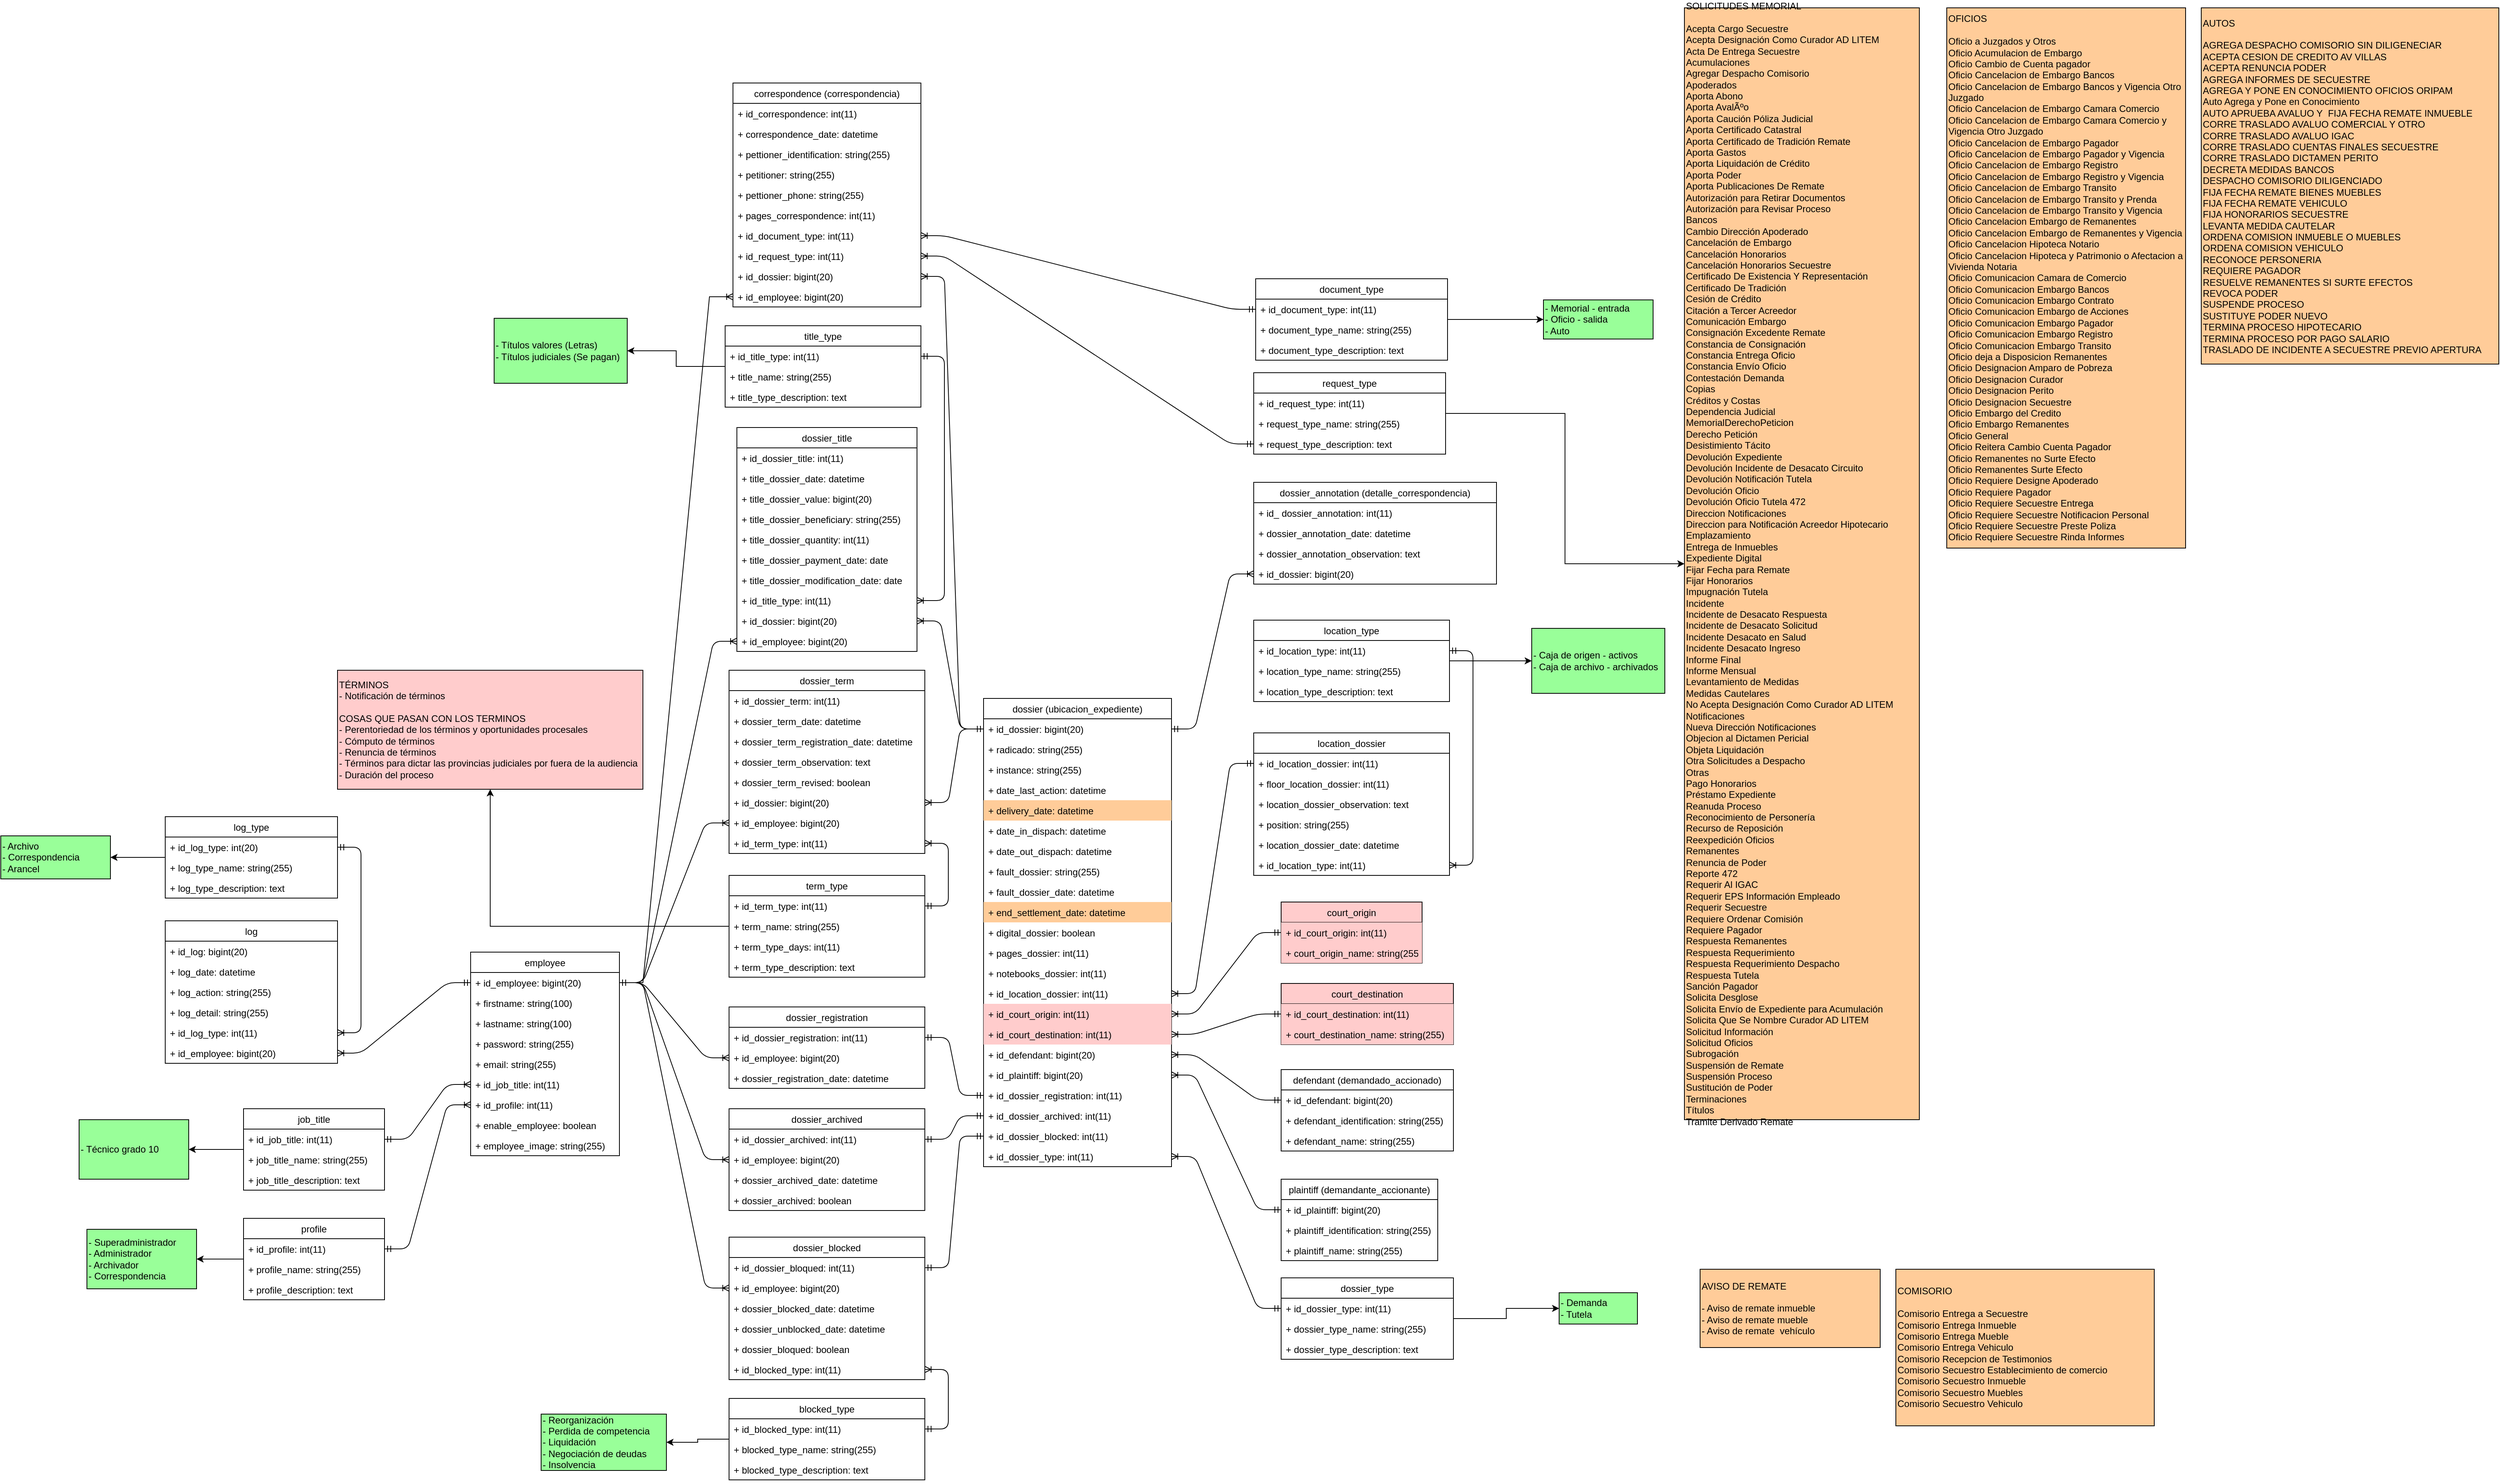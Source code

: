 <mxfile version="15.6.3" type="github">
  <diagram id="R2lEEEUBdFMjLlhIrx00" name="Page-1">
    <mxGraphModel dx="2486" dy="1523" grid="1" gridSize="10" guides="1" tooltips="1" connect="1" arrows="1" fold="1" page="1" pageScale="1" pageWidth="850" pageHeight="1100" math="0" shadow="0" extFonts="Permanent Marker^https://fonts.googleapis.com/css?family=Permanent+Marker">
      <root>
        <mxCell id="0" />
        <mxCell id="1" parent="0" />
        <mxCell id="99nmjj4Q9bfn7_SC2MuP-7" value="employee" style="swimlane;fontStyle=0;childLayout=stackLayout;horizontal=1;startSize=26;fillColor=none;horizontalStack=0;resizeParent=1;resizeParentMax=0;resizeLast=0;collapsible=1;marginBottom=0;" parent="1" vertex="1">
          <mxGeometry x="-470" y="870" width="190" height="260" as="geometry" />
        </mxCell>
        <mxCell id="99nmjj4Q9bfn7_SC2MuP-8" value="+ id_employee: bigint(20)" style="text;strokeColor=none;fillColor=none;align=left;verticalAlign=top;spacingLeft=4;spacingRight=4;overflow=hidden;rotatable=0;points=[[0,0.5],[1,0.5]];portConstraint=eastwest;" parent="99nmjj4Q9bfn7_SC2MuP-7" vertex="1">
          <mxGeometry y="26" width="190" height="26" as="geometry" />
        </mxCell>
        <mxCell id="99nmjj4Q9bfn7_SC2MuP-9" value="+ firstname: string(100)" style="text;strokeColor=none;fillColor=none;align=left;verticalAlign=top;spacingLeft=4;spacingRight=4;overflow=hidden;rotatable=0;points=[[0,0.5],[1,0.5]];portConstraint=eastwest;" parent="99nmjj4Q9bfn7_SC2MuP-7" vertex="1">
          <mxGeometry y="52" width="190" height="26" as="geometry" />
        </mxCell>
        <mxCell id="99nmjj4Q9bfn7_SC2MuP-10" value="+ lastname: string(100)" style="text;strokeColor=none;fillColor=none;align=left;verticalAlign=top;spacingLeft=4;spacingRight=4;overflow=hidden;rotatable=0;points=[[0,0.5],[1,0.5]];portConstraint=eastwest;" parent="99nmjj4Q9bfn7_SC2MuP-7" vertex="1">
          <mxGeometry y="78" width="190" height="26" as="geometry" />
        </mxCell>
        <mxCell id="99nmjj4Q9bfn7_SC2MuP-11" value="+ password: string(255)" style="text;strokeColor=none;fillColor=none;align=left;verticalAlign=top;spacingLeft=4;spacingRight=4;overflow=hidden;rotatable=0;points=[[0,0.5],[1,0.5]];portConstraint=eastwest;" parent="99nmjj4Q9bfn7_SC2MuP-7" vertex="1">
          <mxGeometry y="104" width="190" height="26" as="geometry" />
        </mxCell>
        <mxCell id="99nmjj4Q9bfn7_SC2MuP-12" value="+ email: string(255)" style="text;strokeColor=none;fillColor=none;align=left;verticalAlign=top;spacingLeft=4;spacingRight=4;overflow=hidden;rotatable=0;points=[[0,0.5],[1,0.5]];portConstraint=eastwest;" parent="99nmjj4Q9bfn7_SC2MuP-7" vertex="1">
          <mxGeometry y="130" width="190" height="26" as="geometry" />
        </mxCell>
        <mxCell id="99nmjj4Q9bfn7_SC2MuP-13" value="+ id_job_title: int(11)" style="text;strokeColor=none;fillColor=none;align=left;verticalAlign=top;spacingLeft=4;spacingRight=4;overflow=hidden;rotatable=0;points=[[0,0.5],[1,0.5]];portConstraint=eastwest;" parent="99nmjj4Q9bfn7_SC2MuP-7" vertex="1">
          <mxGeometry y="156" width="190" height="26" as="geometry" />
        </mxCell>
        <mxCell id="99nmjj4Q9bfn7_SC2MuP-16" value="+ id_profile: int(11)" style="text;strokeColor=none;fillColor=none;align=left;verticalAlign=top;spacingLeft=4;spacingRight=4;overflow=hidden;rotatable=0;points=[[0,0.5],[1,0.5]];portConstraint=eastwest;" parent="99nmjj4Q9bfn7_SC2MuP-7" vertex="1">
          <mxGeometry y="182" width="190" height="26" as="geometry" />
        </mxCell>
        <mxCell id="99nmjj4Q9bfn7_SC2MuP-14" value="+ enable_employee: boolean" style="text;strokeColor=none;fillColor=none;align=left;verticalAlign=top;spacingLeft=4;spacingRight=4;overflow=hidden;rotatable=0;points=[[0,0.5],[1,0.5]];portConstraint=eastwest;" parent="99nmjj4Q9bfn7_SC2MuP-7" vertex="1">
          <mxGeometry y="208" width="190" height="26" as="geometry" />
        </mxCell>
        <mxCell id="99nmjj4Q9bfn7_SC2MuP-15" value="+ employee_image: string(255)" style="text;strokeColor=none;fillColor=none;align=left;verticalAlign=top;spacingLeft=4;spacingRight=4;overflow=hidden;rotatable=0;points=[[0,0.5],[1,0.5]];portConstraint=eastwest;" parent="99nmjj4Q9bfn7_SC2MuP-7" vertex="1">
          <mxGeometry y="234" width="190" height="26" as="geometry" />
        </mxCell>
        <mxCell id="99nmjj4Q9bfn7_SC2MuP-24" value="job_title" style="swimlane;fontStyle=0;childLayout=stackLayout;horizontal=1;startSize=26;fillColor=none;horizontalStack=0;resizeParent=1;resizeParentMax=0;resizeLast=0;collapsible=1;marginBottom=0;" parent="1" vertex="1">
          <mxGeometry x="-760" y="1070" width="180" height="104" as="geometry" />
        </mxCell>
        <mxCell id="99nmjj4Q9bfn7_SC2MuP-25" value="+ id_job_title: int(11)" style="text;strokeColor=none;fillColor=none;align=left;verticalAlign=top;spacingLeft=4;spacingRight=4;overflow=hidden;rotatable=0;points=[[0,0.5],[1,0.5]];portConstraint=eastwest;" parent="99nmjj4Q9bfn7_SC2MuP-24" vertex="1">
          <mxGeometry y="26" width="180" height="26" as="geometry" />
        </mxCell>
        <mxCell id="99nmjj4Q9bfn7_SC2MuP-26" value="+ job_title_name: string(255)" style="text;strokeColor=none;fillColor=none;align=left;verticalAlign=top;spacingLeft=4;spacingRight=4;overflow=hidden;rotatable=0;points=[[0,0.5],[1,0.5]];portConstraint=eastwest;" parent="99nmjj4Q9bfn7_SC2MuP-24" vertex="1">
          <mxGeometry y="52" width="180" height="26" as="geometry" />
        </mxCell>
        <mxCell id="99nmjj4Q9bfn7_SC2MuP-27" value="+ job_title_description: text" style="text;strokeColor=none;fillColor=none;align=left;verticalAlign=top;spacingLeft=4;spacingRight=4;overflow=hidden;rotatable=0;points=[[0,0.5],[1,0.5]];portConstraint=eastwest;" parent="99nmjj4Q9bfn7_SC2MuP-24" vertex="1">
          <mxGeometry y="78" width="180" height="26" as="geometry" />
        </mxCell>
        <mxCell id="99nmjj4Q9bfn7_SC2MuP-28" value="" style="edgeStyle=entityRelationEdgeStyle;fontSize=12;html=1;endArrow=ERoneToMany;startArrow=ERmandOne;" parent="1" source="99nmjj4Q9bfn7_SC2MuP-25" target="99nmjj4Q9bfn7_SC2MuP-13" edge="1">
          <mxGeometry width="100" height="100" relative="1" as="geometry">
            <mxPoint x="285" y="522" as="sourcePoint" />
            <mxPoint x="295" y="400" as="targetPoint" />
          </mxGeometry>
        </mxCell>
        <mxCell id="99nmjj4Q9bfn7_SC2MuP-29" value="profile" style="swimlane;fontStyle=0;childLayout=stackLayout;horizontal=1;startSize=26;fillColor=none;horizontalStack=0;resizeParent=1;resizeParentMax=0;resizeLast=0;collapsible=1;marginBottom=0;" parent="1" vertex="1">
          <mxGeometry x="-760" y="1210" width="180" height="104" as="geometry" />
        </mxCell>
        <mxCell id="99nmjj4Q9bfn7_SC2MuP-30" value="+ id_profile: int(11)" style="text;strokeColor=none;fillColor=none;align=left;verticalAlign=top;spacingLeft=4;spacingRight=4;overflow=hidden;rotatable=0;points=[[0,0.5],[1,0.5]];portConstraint=eastwest;" parent="99nmjj4Q9bfn7_SC2MuP-29" vertex="1">
          <mxGeometry y="26" width="180" height="26" as="geometry" />
        </mxCell>
        <mxCell id="99nmjj4Q9bfn7_SC2MuP-31" value="+ profile_name: string(255)" style="text;strokeColor=none;fillColor=none;align=left;verticalAlign=top;spacingLeft=4;spacingRight=4;overflow=hidden;rotatable=0;points=[[0,0.5],[1,0.5]];portConstraint=eastwest;" parent="99nmjj4Q9bfn7_SC2MuP-29" vertex="1">
          <mxGeometry y="52" width="180" height="26" as="geometry" />
        </mxCell>
        <mxCell id="99nmjj4Q9bfn7_SC2MuP-32" value="+ profile_description: text" style="text;strokeColor=none;fillColor=none;align=left;verticalAlign=top;spacingLeft=4;spacingRight=4;overflow=hidden;rotatable=0;points=[[0,0.5],[1,0.5]];portConstraint=eastwest;" parent="99nmjj4Q9bfn7_SC2MuP-29" vertex="1">
          <mxGeometry y="78" width="180" height="26" as="geometry" />
        </mxCell>
        <mxCell id="99nmjj4Q9bfn7_SC2MuP-33" value="" style="edgeStyle=entityRelationEdgeStyle;fontSize=12;html=1;endArrow=ERoneToMany;startArrow=ERmandOne;" parent="1" source="99nmjj4Q9bfn7_SC2MuP-30" target="99nmjj4Q9bfn7_SC2MuP-16" edge="1">
          <mxGeometry width="100" height="100" relative="1" as="geometry">
            <mxPoint x="535" y="532" as="sourcePoint" />
            <mxPoint x="560" y="289" as="targetPoint" />
          </mxGeometry>
        </mxCell>
        <mxCell id="99nmjj4Q9bfn7_SC2MuP-34" value="defendant (demandado_accionado)" style="swimlane;fontStyle=0;childLayout=stackLayout;horizontal=1;startSize=26;fillColor=none;horizontalStack=0;resizeParent=1;resizeParentMax=0;resizeLast=0;collapsible=1;marginBottom=0;" parent="1" vertex="1">
          <mxGeometry x="565" y="1020" width="220" height="104" as="geometry" />
        </mxCell>
        <mxCell id="99nmjj4Q9bfn7_SC2MuP-35" value="+ id_defendant: bigint(20)" style="text;strokeColor=none;fillColor=none;align=left;verticalAlign=top;spacingLeft=4;spacingRight=4;overflow=hidden;rotatable=0;points=[[0,0.5],[1,0.5]];portConstraint=eastwest;" parent="99nmjj4Q9bfn7_SC2MuP-34" vertex="1">
          <mxGeometry y="26" width="220" height="26" as="geometry" />
        </mxCell>
        <mxCell id="99nmjj4Q9bfn7_SC2MuP-36" value="+ defendant_identification: string(255)" style="text;strokeColor=none;fillColor=none;align=left;verticalAlign=top;spacingLeft=4;spacingRight=4;overflow=hidden;rotatable=0;points=[[0,0.5],[1,0.5]];portConstraint=eastwest;" parent="99nmjj4Q9bfn7_SC2MuP-34" vertex="1">
          <mxGeometry y="52" width="220" height="26" as="geometry" />
        </mxCell>
        <mxCell id="kAV78_8R-8U5BCedtc6I-1" value="+ defendant_name: string(255)" style="text;strokeColor=none;fillColor=none;align=left;verticalAlign=top;spacingLeft=4;spacingRight=4;overflow=hidden;rotatable=0;points=[[0,0.5],[1,0.5]];portConstraint=eastwest;" parent="99nmjj4Q9bfn7_SC2MuP-34" vertex="1">
          <mxGeometry y="78" width="220" height="26" as="geometry" />
        </mxCell>
        <mxCell id="99nmjj4Q9bfn7_SC2MuP-38" value="plaintiff (demandante_accionante)" style="swimlane;fontStyle=0;childLayout=stackLayout;horizontal=1;startSize=26;fillColor=none;horizontalStack=0;resizeParent=1;resizeParentMax=0;resizeLast=0;collapsible=1;marginBottom=0;" parent="1" vertex="1">
          <mxGeometry x="565" y="1160" width="200" height="104" as="geometry" />
        </mxCell>
        <mxCell id="99nmjj4Q9bfn7_SC2MuP-39" value="+ id_plaintiff: bigint(20)" style="text;strokeColor=none;fillColor=none;align=left;verticalAlign=top;spacingLeft=4;spacingRight=4;overflow=hidden;rotatable=0;points=[[0,0.5],[1,0.5]];portConstraint=eastwest;" parent="99nmjj4Q9bfn7_SC2MuP-38" vertex="1">
          <mxGeometry y="26" width="200" height="26" as="geometry" />
        </mxCell>
        <mxCell id="99nmjj4Q9bfn7_SC2MuP-40" value="+ plaintiff_identification: string(255)" style="text;strokeColor=none;fillColor=none;align=left;verticalAlign=top;spacingLeft=4;spacingRight=4;overflow=hidden;rotatable=0;points=[[0,0.5],[1,0.5]];portConstraint=eastwest;" parent="99nmjj4Q9bfn7_SC2MuP-38" vertex="1">
          <mxGeometry y="52" width="200" height="26" as="geometry" />
        </mxCell>
        <mxCell id="kAV78_8R-8U5BCedtc6I-2" value="+ plaintiff_name: string(255)" style="text;strokeColor=none;fillColor=none;align=left;verticalAlign=top;spacingLeft=4;spacingRight=4;overflow=hidden;rotatable=0;points=[[0,0.5],[1,0.5]];portConstraint=eastwest;" parent="99nmjj4Q9bfn7_SC2MuP-38" vertex="1">
          <mxGeometry y="78" width="200" height="26" as="geometry" />
        </mxCell>
        <mxCell id="99nmjj4Q9bfn7_SC2MuP-41" value="court_origin" style="swimlane;fontStyle=0;childLayout=stackLayout;horizontal=1;startSize=26;fillColor=#FFCCCC;horizontalStack=0;resizeParent=1;resizeParentMax=0;resizeLast=0;collapsible=1;marginBottom=0;" parent="1" vertex="1">
          <mxGeometry x="565" y="806" width="180" height="78" as="geometry" />
        </mxCell>
        <mxCell id="99nmjj4Q9bfn7_SC2MuP-42" value="+ id_court_origin: int(11)" style="text;strokeColor=none;fillColor=#FFCCCC;align=left;verticalAlign=top;spacingLeft=4;spacingRight=4;overflow=hidden;rotatable=0;points=[[0,0.5],[1,0.5]];portConstraint=eastwest;" parent="99nmjj4Q9bfn7_SC2MuP-41" vertex="1">
          <mxGeometry y="26" width="180" height="26" as="geometry" />
        </mxCell>
        <mxCell id="99nmjj4Q9bfn7_SC2MuP-43" value="+ court_origin_name: string(255)" style="text;strokeColor=none;fillColor=#FFCCCC;align=left;verticalAlign=top;spacingLeft=4;spacingRight=4;overflow=hidden;rotatable=0;points=[[0,0.5],[1,0.5]];portConstraint=eastwest;" parent="99nmjj4Q9bfn7_SC2MuP-41" vertex="1">
          <mxGeometry y="52" width="180" height="26" as="geometry" />
        </mxCell>
        <mxCell id="99nmjj4Q9bfn7_SC2MuP-44" value="court_destination" style="swimlane;fontStyle=0;childLayout=stackLayout;horizontal=1;startSize=26;fillColor=#FFCCCC;horizontalStack=0;resizeParent=1;resizeParentMax=0;resizeLast=0;collapsible=1;marginBottom=0;" parent="1" vertex="1">
          <mxGeometry x="565" y="910" width="220" height="78" as="geometry" />
        </mxCell>
        <mxCell id="99nmjj4Q9bfn7_SC2MuP-45" value="+ id_court_destination: int(11)" style="text;strokeColor=none;fillColor=#FFCCCC;align=left;verticalAlign=top;spacingLeft=4;spacingRight=4;overflow=hidden;rotatable=0;points=[[0,0.5],[1,0.5]];portConstraint=eastwest;" parent="99nmjj4Q9bfn7_SC2MuP-44" vertex="1">
          <mxGeometry y="26" width="220" height="26" as="geometry" />
        </mxCell>
        <mxCell id="99nmjj4Q9bfn7_SC2MuP-46" value="+ court_destination_name: string(255)" style="text;strokeColor=none;fillColor=#FFCCCC;align=left;verticalAlign=top;spacingLeft=4;spacingRight=4;overflow=hidden;rotatable=0;points=[[0,0.5],[1,0.5]];portConstraint=eastwest;" parent="99nmjj4Q9bfn7_SC2MuP-44" vertex="1">
          <mxGeometry y="52" width="220" height="26" as="geometry" />
        </mxCell>
        <mxCell id="99nmjj4Q9bfn7_SC2MuP-47" value="dossier (ubicacion_expediente)" style="swimlane;fontStyle=0;childLayout=stackLayout;horizontal=1;startSize=26;fillColor=none;horizontalStack=0;resizeParent=1;resizeParentMax=0;resizeLast=0;collapsible=1;marginBottom=0;" parent="1" vertex="1">
          <mxGeometry x="185" y="546" width="240" height="598" as="geometry" />
        </mxCell>
        <mxCell id="99nmjj4Q9bfn7_SC2MuP-48" value="+ id_dossier: bigint(20)" style="text;strokeColor=none;fillColor=none;align=left;verticalAlign=top;spacingLeft=4;spacingRight=4;overflow=hidden;rotatable=0;points=[[0,0.5],[1,0.5]];portConstraint=eastwest;" parent="99nmjj4Q9bfn7_SC2MuP-47" vertex="1">
          <mxGeometry y="26" width="240" height="26" as="geometry" />
        </mxCell>
        <mxCell id="99nmjj4Q9bfn7_SC2MuP-57" value="+ radicado: string(255)" style="text;strokeColor=none;fillColor=none;align=left;verticalAlign=top;spacingLeft=4;spacingRight=4;overflow=hidden;rotatable=0;points=[[0,0.5],[1,0.5]];portConstraint=eastwest;" parent="99nmjj4Q9bfn7_SC2MuP-47" vertex="1">
          <mxGeometry y="52" width="240" height="26" as="geometry" />
        </mxCell>
        <mxCell id="kAV78_8R-8U5BCedtc6I-35" value="+ instance: string(255)" style="text;strokeColor=none;fillColor=none;align=left;verticalAlign=top;spacingLeft=4;spacingRight=4;overflow=hidden;rotatable=0;points=[[0,0.5],[1,0.5]];portConstraint=eastwest;" parent="99nmjj4Q9bfn7_SC2MuP-47" vertex="1">
          <mxGeometry y="78" width="240" height="26" as="geometry" />
        </mxCell>
        <mxCell id="99nmjj4Q9bfn7_SC2MuP-49" value="+ date_last_action: datetime" style="text;strokeColor=none;fillColor=none;align=left;verticalAlign=top;spacingLeft=4;spacingRight=4;overflow=hidden;rotatable=0;points=[[0,0.5],[1,0.5]];portConstraint=eastwest;" parent="99nmjj4Q9bfn7_SC2MuP-47" vertex="1">
          <mxGeometry y="104" width="240" height="26" as="geometry" />
        </mxCell>
        <mxCell id="99nmjj4Q9bfn7_SC2MuP-55" value="+ delivery_date: datetime" style="text;strokeColor=none;fillColor=#FFCC99;align=left;verticalAlign=top;spacingLeft=4;spacingRight=4;overflow=hidden;rotatable=0;points=[[0,0.5],[1,0.5]];portConstraint=eastwest;" parent="99nmjj4Q9bfn7_SC2MuP-47" vertex="1">
          <mxGeometry y="130" width="240" height="26" as="geometry" />
        </mxCell>
        <mxCell id="99nmjj4Q9bfn7_SC2MuP-50" value="+ date_in_dispach: datetime" style="text;strokeColor=none;fillColor=none;align=left;verticalAlign=top;spacingLeft=4;spacingRight=4;overflow=hidden;rotatable=0;points=[[0,0.5],[1,0.5]];portConstraint=eastwest;" parent="99nmjj4Q9bfn7_SC2MuP-47" vertex="1">
          <mxGeometry y="156" width="240" height="26" as="geometry" />
        </mxCell>
        <mxCell id="99nmjj4Q9bfn7_SC2MuP-56" value="+ date_out_dispach: datetime" style="text;strokeColor=none;fillColor=none;align=left;verticalAlign=top;spacingLeft=4;spacingRight=4;overflow=hidden;rotatable=0;points=[[0,0.5],[1,0.5]];portConstraint=eastwest;" parent="99nmjj4Q9bfn7_SC2MuP-47" vertex="1">
          <mxGeometry y="182" width="240" height="26" as="geometry" />
        </mxCell>
        <mxCell id="kAV78_8R-8U5BCedtc6I-120" value="+ fault_dossier: string(255)" style="text;strokeColor=none;fillColor=none;align=left;verticalAlign=top;spacingLeft=4;spacingRight=4;overflow=hidden;rotatable=0;points=[[0,0.5],[1,0.5]];portConstraint=eastwest;" parent="99nmjj4Q9bfn7_SC2MuP-47" vertex="1">
          <mxGeometry y="208" width="240" height="26" as="geometry" />
        </mxCell>
        <mxCell id="99nmjj4Q9bfn7_SC2MuP-69" value="+ fault_dossier_date: datetime" style="text;strokeColor=none;fillColor=none;align=left;verticalAlign=top;spacingLeft=4;spacingRight=4;overflow=hidden;rotatable=0;points=[[0,0.5],[1,0.5]];portConstraint=eastwest;" parent="99nmjj4Q9bfn7_SC2MuP-47" vertex="1">
          <mxGeometry y="234" width="240" height="26" as="geometry" />
        </mxCell>
        <mxCell id="99nmjj4Q9bfn7_SC2MuP-70" value="+ end_settlement_date: datetime" style="text;strokeColor=none;fillColor=#FFCC99;align=left;verticalAlign=top;spacingLeft=4;spacingRight=4;overflow=hidden;rotatable=0;points=[[0,0.5],[1,0.5]];portConstraint=eastwest;" parent="99nmjj4Q9bfn7_SC2MuP-47" vertex="1">
          <mxGeometry y="260" width="240" height="26" as="geometry" />
        </mxCell>
        <mxCell id="99nmjj4Q9bfn7_SC2MuP-61" value="+ digital_dossier: boolean" style="text;strokeColor=none;fillColor=none;align=left;verticalAlign=top;spacingLeft=4;spacingRight=4;overflow=hidden;rotatable=0;points=[[0,0.5],[1,0.5]];portConstraint=eastwest;" parent="99nmjj4Q9bfn7_SC2MuP-47" vertex="1">
          <mxGeometry y="286" width="240" height="26" as="geometry" />
        </mxCell>
        <mxCell id="kAV78_8R-8U5BCedtc6I-114" value="+ pages_dossier: int(11)" style="text;strokeColor=none;fillColor=none;align=left;verticalAlign=top;spacingLeft=4;spacingRight=4;overflow=hidden;rotatable=0;points=[[0,0.5],[1,0.5]];portConstraint=eastwest;" parent="99nmjj4Q9bfn7_SC2MuP-47" vertex="1">
          <mxGeometry y="312" width="240" height="26" as="geometry" />
        </mxCell>
        <mxCell id="kAV78_8R-8U5BCedtc6I-115" value="+ notebooks_dossier: int(11)" style="text;strokeColor=none;fillColor=none;align=left;verticalAlign=top;spacingLeft=4;spacingRight=4;overflow=hidden;rotatable=0;points=[[0,0.5],[1,0.5]];portConstraint=eastwest;" parent="99nmjj4Q9bfn7_SC2MuP-47" vertex="1">
          <mxGeometry y="338" width="240" height="26" as="geometry" />
        </mxCell>
        <mxCell id="kAV78_8R-8U5BCedtc6I-31" value="+ id_location_dossier: int(11)" style="text;strokeColor=none;fillColor=none;align=left;verticalAlign=top;spacingLeft=4;spacingRight=4;overflow=hidden;rotatable=0;points=[[0,0.5],[1,0.5]];portConstraint=eastwest;" parent="99nmjj4Q9bfn7_SC2MuP-47" vertex="1">
          <mxGeometry y="364" width="240" height="26" as="geometry" />
        </mxCell>
        <mxCell id="99nmjj4Q9bfn7_SC2MuP-53" value="+ id_court_origin: int(11)" style="text;strokeColor=none;fillColor=#FFCCCC;align=left;verticalAlign=top;spacingLeft=4;spacingRight=4;overflow=hidden;rotatable=0;points=[[0,0.5],[1,0.5]];portConstraint=eastwest;" parent="99nmjj4Q9bfn7_SC2MuP-47" vertex="1">
          <mxGeometry y="390" width="240" height="26" as="geometry" />
        </mxCell>
        <mxCell id="99nmjj4Q9bfn7_SC2MuP-54" value="+ id_court_destination: int(11)" style="text;strokeColor=none;fillColor=#FFCCCC;align=left;verticalAlign=top;spacingLeft=4;spacingRight=4;overflow=hidden;rotatable=0;points=[[0,0.5],[1,0.5]];portConstraint=eastwest;" parent="99nmjj4Q9bfn7_SC2MuP-47" vertex="1">
          <mxGeometry y="416" width="240" height="26" as="geometry" />
        </mxCell>
        <mxCell id="99nmjj4Q9bfn7_SC2MuP-58" value="+ id_defendant: bigint(20)" style="text;strokeColor=none;fillColor=none;align=left;verticalAlign=top;spacingLeft=4;spacingRight=4;overflow=hidden;rotatable=0;points=[[0,0.5],[1,0.5]];portConstraint=eastwest;" parent="99nmjj4Q9bfn7_SC2MuP-47" vertex="1">
          <mxGeometry y="442" width="240" height="26" as="geometry" />
        </mxCell>
        <mxCell id="99nmjj4Q9bfn7_SC2MuP-59" value="+ id_plaintiff: bigint(20)" style="text;strokeColor=none;fillColor=none;align=left;verticalAlign=top;spacingLeft=4;spacingRight=4;overflow=hidden;rotatable=0;points=[[0,0.5],[1,0.5]];portConstraint=eastwest;" parent="99nmjj4Q9bfn7_SC2MuP-47" vertex="1">
          <mxGeometry y="468" width="240" height="26" as="geometry" />
        </mxCell>
        <mxCell id="kAV78_8R-8U5BCedtc6I-63" value="+ id_dossier_registration: int(11)" style="text;strokeColor=none;fillColor=none;align=left;verticalAlign=top;spacingLeft=4;spacingRight=4;overflow=hidden;rotatable=0;points=[[0,0.5],[1,0.5]];portConstraint=eastwest;" parent="99nmjj4Q9bfn7_SC2MuP-47" vertex="1">
          <mxGeometry y="494" width="240" height="26" as="geometry" />
        </mxCell>
        <mxCell id="kAV78_8R-8U5BCedtc6I-91" value="+ id_dossier_archived: int(11)" style="text;strokeColor=none;fillColor=none;align=left;verticalAlign=top;spacingLeft=4;spacingRight=4;overflow=hidden;rotatable=0;points=[[0,0.5],[1,0.5]];portConstraint=eastwest;" parent="99nmjj4Q9bfn7_SC2MuP-47" vertex="1">
          <mxGeometry y="520" width="240" height="26" as="geometry" />
        </mxCell>
        <mxCell id="kAV78_8R-8U5BCedtc6I-76" value="+ id_dossier_blocked: int(11)" style="text;strokeColor=none;fillColor=none;align=left;verticalAlign=top;spacingLeft=4;spacingRight=4;overflow=hidden;rotatable=0;points=[[0,0.5],[1,0.5]];portConstraint=eastwest;" parent="99nmjj4Q9bfn7_SC2MuP-47" vertex="1">
          <mxGeometry y="546" width="240" height="26" as="geometry" />
        </mxCell>
        <mxCell id="99nmjj4Q9bfn7_SC2MuP-91" value="+ id_dossier_type: int(11)" style="text;strokeColor=none;fillColor=none;align=left;verticalAlign=top;spacingLeft=4;spacingRight=4;overflow=hidden;rotatable=0;points=[[0,0.5],[1,0.5]];portConstraint=eastwest;" parent="99nmjj4Q9bfn7_SC2MuP-47" vertex="1">
          <mxGeometry y="572" width="240" height="26" as="geometry" />
        </mxCell>
        <mxCell id="99nmjj4Q9bfn7_SC2MuP-72" value="" style="edgeStyle=entityRelationEdgeStyle;fontSize=12;html=1;endArrow=ERoneToMany;startArrow=ERmandOne;" parent="1" source="99nmjj4Q9bfn7_SC2MuP-42" target="99nmjj4Q9bfn7_SC2MuP-53" edge="1">
          <mxGeometry width="100" height="100" relative="1" as="geometry">
            <mxPoint x="590" y="740" as="sourcePoint" />
            <mxPoint x="690" y="640" as="targetPoint" />
          </mxGeometry>
        </mxCell>
        <mxCell id="99nmjj4Q9bfn7_SC2MuP-73" value="" style="edgeStyle=entityRelationEdgeStyle;fontSize=12;html=1;endArrow=ERoneToMany;startArrow=ERmandOne;" parent="1" source="99nmjj4Q9bfn7_SC2MuP-45" target="99nmjj4Q9bfn7_SC2MuP-54" edge="1">
          <mxGeometry width="100" height="100" relative="1" as="geometry">
            <mxPoint x="620" y="129" as="sourcePoint" />
            <mxPoint x="610" y="700" as="targetPoint" />
          </mxGeometry>
        </mxCell>
        <mxCell id="99nmjj4Q9bfn7_SC2MuP-74" value="" style="edgeStyle=entityRelationEdgeStyle;fontSize=12;html=1;endArrow=ERoneToMany;startArrow=ERmandOne;" parent="1" source="99nmjj4Q9bfn7_SC2MuP-35" target="99nmjj4Q9bfn7_SC2MuP-58" edge="1">
          <mxGeometry width="100" height="100" relative="1" as="geometry">
            <mxPoint x="660" y="760" as="sourcePoint" />
            <mxPoint x="760" y="660" as="targetPoint" />
          </mxGeometry>
        </mxCell>
        <mxCell id="99nmjj4Q9bfn7_SC2MuP-75" value="" style="edgeStyle=entityRelationEdgeStyle;fontSize=12;html=1;endArrow=ERoneToMany;startArrow=ERmandOne;" parent="1" source="99nmjj4Q9bfn7_SC2MuP-39" target="99nmjj4Q9bfn7_SC2MuP-59" edge="1">
          <mxGeometry width="100" height="100" relative="1" as="geometry">
            <mxPoint x="630" y="879" as="sourcePoint" />
            <mxPoint x="530" y="829" as="targetPoint" />
          </mxGeometry>
        </mxCell>
        <mxCell id="99nmjj4Q9bfn7_SC2MuP-76" value="" style="edgeStyle=entityRelationEdgeStyle;fontSize=12;html=1;endArrow=ERoneToMany;startArrow=ERmandOne;" parent="1" source="99nmjj4Q9bfn7_SC2MuP-8" target="99nmjj4Q9bfn7_SC2MuP-65" edge="1">
          <mxGeometry width="100" height="100" relative="1" as="geometry">
            <mxPoint x="280" y="975" as="sourcePoint" />
            <mxPoint x="280" y="1270" as="targetPoint" />
          </mxGeometry>
        </mxCell>
        <mxCell id="99nmjj4Q9bfn7_SC2MuP-77" value="dossier_type" style="swimlane;fontStyle=0;childLayout=stackLayout;horizontal=1;startSize=26;fillColor=none;horizontalStack=0;resizeParent=1;resizeParentMax=0;resizeLast=0;collapsible=1;marginBottom=0;" parent="1" vertex="1">
          <mxGeometry x="565" y="1286" width="220" height="104" as="geometry" />
        </mxCell>
        <mxCell id="99nmjj4Q9bfn7_SC2MuP-78" value="+ id_dossier_type: int(11)" style="text;strokeColor=none;fillColor=none;align=left;verticalAlign=top;spacingLeft=4;spacingRight=4;overflow=hidden;rotatable=0;points=[[0,0.5],[1,0.5]];portConstraint=eastwest;" parent="99nmjj4Q9bfn7_SC2MuP-77" vertex="1">
          <mxGeometry y="26" width="220" height="26" as="geometry" />
        </mxCell>
        <mxCell id="99nmjj4Q9bfn7_SC2MuP-79" value="+ dossier_type_name: string(255)" style="text;strokeColor=none;fillColor=none;align=left;verticalAlign=top;spacingLeft=4;spacingRight=4;overflow=hidden;rotatable=0;points=[[0,0.5],[1,0.5]];portConstraint=eastwest;" parent="99nmjj4Q9bfn7_SC2MuP-77" vertex="1">
          <mxGeometry y="52" width="220" height="26" as="geometry" />
        </mxCell>
        <mxCell id="WWjFzzvigEe-oElvQ5hi-5" value="+ dossier_type_description: text" style="text;strokeColor=none;fillColor=none;align=left;verticalAlign=top;spacingLeft=4;spacingRight=4;overflow=hidden;rotatable=0;points=[[0,0.5],[1,0.5]];portConstraint=eastwest;" vertex="1" parent="99nmjj4Q9bfn7_SC2MuP-77">
          <mxGeometry y="78" width="220" height="26" as="geometry" />
        </mxCell>
        <mxCell id="99nmjj4Q9bfn7_SC2MuP-80" value="log" style="swimlane;fontStyle=0;childLayout=stackLayout;horizontal=1;startSize=26;fillColor=none;horizontalStack=0;resizeParent=1;resizeParentMax=0;resizeLast=0;collapsible=1;marginBottom=0;" parent="1" vertex="1">
          <mxGeometry x="-860" y="830" width="220" height="182" as="geometry" />
        </mxCell>
        <mxCell id="99nmjj4Q9bfn7_SC2MuP-81" value="+ id_log: bigint(20)" style="text;strokeColor=none;fillColor=none;align=left;verticalAlign=top;spacingLeft=4;spacingRight=4;overflow=hidden;rotatable=0;points=[[0,0.5],[1,0.5]];portConstraint=eastwest;" parent="99nmjj4Q9bfn7_SC2MuP-80" vertex="1">
          <mxGeometry y="26" width="220" height="26" as="geometry" />
        </mxCell>
        <mxCell id="99nmjj4Q9bfn7_SC2MuP-82" value="+ log_date: datetime" style="text;strokeColor=none;fillColor=none;align=left;verticalAlign=top;spacingLeft=4;spacingRight=4;overflow=hidden;rotatable=0;points=[[0,0.5],[1,0.5]];portConstraint=eastwest;" parent="99nmjj4Q9bfn7_SC2MuP-80" vertex="1">
          <mxGeometry y="52" width="220" height="26" as="geometry" />
        </mxCell>
        <mxCell id="99nmjj4Q9bfn7_SC2MuP-83" value="+ log_action: string(255)" style="text;strokeColor=none;fillColor=none;align=left;verticalAlign=top;spacingLeft=4;spacingRight=4;overflow=hidden;rotatable=0;points=[[0,0.5],[1,0.5]];portConstraint=eastwest;" parent="99nmjj4Q9bfn7_SC2MuP-80" vertex="1">
          <mxGeometry y="78" width="220" height="26" as="geometry" />
        </mxCell>
        <mxCell id="99nmjj4Q9bfn7_SC2MuP-84" value="+ log_detail: string(255)" style="text;strokeColor=none;fillColor=none;align=left;verticalAlign=top;spacingLeft=4;spacingRight=4;overflow=hidden;rotatable=0;points=[[0,0.5],[1,0.5]];portConstraint=eastwest;" parent="99nmjj4Q9bfn7_SC2MuP-80" vertex="1">
          <mxGeometry y="104" width="220" height="26" as="geometry" />
        </mxCell>
        <mxCell id="99nmjj4Q9bfn7_SC2MuP-86" value="+ id_log_type: int(11)" style="text;strokeColor=none;fillColor=none;align=left;verticalAlign=top;spacingLeft=4;spacingRight=4;overflow=hidden;rotatable=0;points=[[0,0.5],[1,0.5]];portConstraint=eastwest;" parent="99nmjj4Q9bfn7_SC2MuP-80" vertex="1">
          <mxGeometry y="130" width="220" height="26" as="geometry" />
        </mxCell>
        <mxCell id="99nmjj4Q9bfn7_SC2MuP-85" value="+ id_employee: bigint(20)" style="text;strokeColor=none;fillColor=none;align=left;verticalAlign=top;spacingLeft=4;spacingRight=4;overflow=hidden;rotatable=0;points=[[0,0.5],[1,0.5]];portConstraint=eastwest;" parent="99nmjj4Q9bfn7_SC2MuP-80" vertex="1">
          <mxGeometry y="156" width="220" height="26" as="geometry" />
        </mxCell>
        <mxCell id="99nmjj4Q9bfn7_SC2MuP-87" value="" style="edgeStyle=entityRelationEdgeStyle;fontSize=12;html=1;endArrow=ERoneToMany;startArrow=ERmandOne;" parent="1" source="99nmjj4Q9bfn7_SC2MuP-89" target="99nmjj4Q9bfn7_SC2MuP-86" edge="1">
          <mxGeometry width="100" height="100" relative="1" as="geometry">
            <mxPoint x="-320" y="770" as="sourcePoint" />
            <mxPoint x="-220" y="670" as="targetPoint" />
          </mxGeometry>
        </mxCell>
        <mxCell id="99nmjj4Q9bfn7_SC2MuP-88" value="log_type" style="swimlane;fontStyle=0;childLayout=stackLayout;horizontal=1;startSize=26;fillColor=none;horizontalStack=0;resizeParent=1;resizeParentMax=0;resizeLast=0;collapsible=1;marginBottom=0;" parent="1" vertex="1">
          <mxGeometry x="-860" y="697" width="220" height="104" as="geometry" />
        </mxCell>
        <mxCell id="99nmjj4Q9bfn7_SC2MuP-89" value="+ id_log_type: int(20)" style="text;strokeColor=none;fillColor=none;align=left;verticalAlign=top;spacingLeft=4;spacingRight=4;overflow=hidden;rotatable=0;points=[[0,0.5],[1,0.5]];portConstraint=eastwest;" parent="99nmjj4Q9bfn7_SC2MuP-88" vertex="1">
          <mxGeometry y="26" width="220" height="26" as="geometry" />
        </mxCell>
        <mxCell id="99nmjj4Q9bfn7_SC2MuP-90" value="+ log_type_name: string(255)" style="text;strokeColor=none;fillColor=none;align=left;verticalAlign=top;spacingLeft=4;spacingRight=4;overflow=hidden;rotatable=0;points=[[0,0.5],[1,0.5]];portConstraint=eastwest;" parent="99nmjj4Q9bfn7_SC2MuP-88" vertex="1">
          <mxGeometry y="52" width="220" height="26" as="geometry" />
        </mxCell>
        <mxCell id="WWjFzzvigEe-oElvQ5hi-3" value="+ log_type_description: text" style="text;strokeColor=none;fillColor=none;align=left;verticalAlign=top;spacingLeft=4;spacingRight=4;overflow=hidden;rotatable=0;points=[[0,0.5],[1,0.5]];portConstraint=eastwest;" vertex="1" parent="99nmjj4Q9bfn7_SC2MuP-88">
          <mxGeometry y="78" width="220" height="26" as="geometry" />
        </mxCell>
        <mxCell id="99nmjj4Q9bfn7_SC2MuP-92" value="" style="edgeStyle=entityRelationEdgeStyle;fontSize=12;html=1;endArrow=ERoneToMany;startArrow=ERmandOne;" parent="1" source="99nmjj4Q9bfn7_SC2MuP-78" target="99nmjj4Q9bfn7_SC2MuP-91" edge="1">
          <mxGeometry width="100" height="100" relative="1" as="geometry">
            <mxPoint x="440" y="1130" as="sourcePoint" />
            <mxPoint x="80" y="1010" as="targetPoint" />
          </mxGeometry>
        </mxCell>
        <mxCell id="kAV78_8R-8U5BCedtc6I-7" value="dossier_annotation (detalle_correspondencia)" style="swimlane;fontStyle=0;childLayout=stackLayout;horizontal=1;startSize=26;fillColor=none;horizontalStack=0;resizeParent=1;resizeParentMax=0;resizeLast=0;collapsible=1;marginBottom=0;" parent="1" vertex="1">
          <mxGeometry x="530" y="270" width="310" height="130" as="geometry" />
        </mxCell>
        <mxCell id="kAV78_8R-8U5BCedtc6I-8" value="+ id_ dossier_annotation: int(11)" style="text;strokeColor=none;fillColor=none;align=left;verticalAlign=top;spacingLeft=4;spacingRight=4;overflow=hidden;rotatable=0;points=[[0,0.5],[1,0.5]];portConstraint=eastwest;" parent="kAV78_8R-8U5BCedtc6I-7" vertex="1">
          <mxGeometry y="26" width="310" height="26" as="geometry" />
        </mxCell>
        <mxCell id="kAV78_8R-8U5BCedtc6I-10" value="+ dossier_annotation_date: datetime" style="text;strokeColor=none;fillColor=none;align=left;verticalAlign=top;spacingLeft=4;spacingRight=4;overflow=hidden;rotatable=0;points=[[0,0.5],[1,0.5]];portConstraint=eastwest;" parent="kAV78_8R-8U5BCedtc6I-7" vertex="1">
          <mxGeometry y="52" width="310" height="26" as="geometry" />
        </mxCell>
        <mxCell id="kAV78_8R-8U5BCedtc6I-11" value="+ dossier_annotation_observation: text" style="text;strokeColor=none;fillColor=none;align=left;verticalAlign=top;spacingLeft=4;spacingRight=4;overflow=hidden;rotatable=0;points=[[0,0.5],[1,0.5]];portConstraint=eastwest;" parent="kAV78_8R-8U5BCedtc6I-7" vertex="1">
          <mxGeometry y="78" width="310" height="26" as="geometry" />
        </mxCell>
        <mxCell id="kAV78_8R-8U5BCedtc6I-9" value="+ id_dossier: bigint(20)" style="text;strokeColor=none;fillColor=none;align=left;verticalAlign=top;spacingLeft=4;spacingRight=4;overflow=hidden;rotatable=0;points=[[0,0.5],[1,0.5]];portConstraint=eastwest;" parent="kAV78_8R-8U5BCedtc6I-7" vertex="1">
          <mxGeometry y="104" width="310" height="26" as="geometry" />
        </mxCell>
        <mxCell id="kAV78_8R-8U5BCedtc6I-13" value="" style="edgeStyle=entityRelationEdgeStyle;fontSize=12;html=1;endArrow=ERoneToMany;startArrow=ERmandOne;" parent="1" source="99nmjj4Q9bfn7_SC2MuP-48" target="kAV78_8R-8U5BCedtc6I-9" edge="1">
          <mxGeometry width="100" height="100" relative="1" as="geometry">
            <mxPoint x="340" y="350" as="sourcePoint" />
            <mxPoint x="490" y="460" as="targetPoint" />
          </mxGeometry>
        </mxCell>
        <mxCell id="kAV78_8R-8U5BCedtc6I-14" value="location_type" style="swimlane;fontStyle=0;childLayout=stackLayout;horizontal=1;startSize=26;fillColor=none;horizontalStack=0;resizeParent=1;resizeParentMax=0;resizeLast=0;collapsible=1;marginBottom=0;" parent="1" vertex="1">
          <mxGeometry x="530" y="446" width="250" height="104" as="geometry" />
        </mxCell>
        <mxCell id="kAV78_8R-8U5BCedtc6I-15" value="+ id_location_type: int(11)" style="text;strokeColor=none;fillColor=none;align=left;verticalAlign=top;spacingLeft=4;spacingRight=4;overflow=hidden;rotatable=0;points=[[0,0.5],[1,0.5]];portConstraint=eastwest;" parent="kAV78_8R-8U5BCedtc6I-14" vertex="1">
          <mxGeometry y="26" width="250" height="26" as="geometry" />
        </mxCell>
        <mxCell id="99nmjj4Q9bfn7_SC2MuP-52" value="+ location_type_name: string(255)" style="text;strokeColor=none;fillColor=none;align=left;verticalAlign=top;spacingLeft=4;spacingRight=4;overflow=hidden;rotatable=0;points=[[0,0.5],[1,0.5]];portConstraint=eastwest;" parent="kAV78_8R-8U5BCedtc6I-14" vertex="1">
          <mxGeometry y="52" width="250" height="26" as="geometry" />
        </mxCell>
        <mxCell id="99nmjj4Q9bfn7_SC2MuP-60" value="+ location_type_description: text" style="text;strokeColor=none;fillColor=none;align=left;verticalAlign=top;spacingLeft=4;spacingRight=4;overflow=hidden;rotatable=0;points=[[0,0.5],[1,0.5]];portConstraint=eastwest;" parent="kAV78_8R-8U5BCedtc6I-14" vertex="1">
          <mxGeometry y="78" width="250" height="26" as="geometry" />
        </mxCell>
        <mxCell id="kAV78_8R-8U5BCedtc6I-19" value="dossier_term" style="swimlane;fontStyle=0;childLayout=stackLayout;horizontal=1;startSize=26;fillColor=none;horizontalStack=0;resizeParent=1;resizeParentMax=0;resizeLast=0;collapsible=1;marginBottom=0;" parent="1" vertex="1">
          <mxGeometry x="-140" y="510" width="250" height="234" as="geometry">
            <mxRectangle x="-130" y="370" width="100" height="26" as="alternateBounds" />
          </mxGeometry>
        </mxCell>
        <mxCell id="kAV78_8R-8U5BCedtc6I-20" value="+ id_dossier_term: int(11)" style="text;strokeColor=none;fillColor=none;align=left;verticalAlign=top;spacingLeft=4;spacingRight=4;overflow=hidden;rotatable=0;points=[[0,0.5],[1,0.5]];portConstraint=eastwest;" parent="kAV78_8R-8U5BCedtc6I-19" vertex="1">
          <mxGeometry y="26" width="250" height="26" as="geometry" />
        </mxCell>
        <mxCell id="99nmjj4Q9bfn7_SC2MuP-64" value="+ dossier_term_date: datetime" style="text;strokeColor=none;fillColor=none;align=left;verticalAlign=top;spacingLeft=4;spacingRight=4;overflow=hidden;rotatable=0;points=[[0,0.5],[1,0.5]];portConstraint=eastwest;" parent="kAV78_8R-8U5BCedtc6I-19" vertex="1">
          <mxGeometry y="52" width="250" height="26" as="geometry" />
        </mxCell>
        <mxCell id="WWjFzzvigEe-oElvQ5hi-4" value="+ dossier_term_registration_date: datetime" style="text;strokeColor=none;fillColor=none;align=left;verticalAlign=top;spacingLeft=4;spacingRight=4;overflow=hidden;rotatable=0;points=[[0,0.5],[1,0.5]];portConstraint=eastwest;" vertex="1" parent="kAV78_8R-8U5BCedtc6I-19">
          <mxGeometry y="78" width="250" height="26" as="geometry" />
        </mxCell>
        <mxCell id="99nmjj4Q9bfn7_SC2MuP-67" value="+ dossier_term_observation: text" style="text;strokeColor=none;fillColor=none;align=left;verticalAlign=top;spacingLeft=4;spacingRight=4;overflow=hidden;rotatable=0;points=[[0,0.5],[1,0.5]];portConstraint=eastwest;" parent="kAV78_8R-8U5BCedtc6I-19" vertex="1">
          <mxGeometry y="104" width="250" height="26" as="geometry" />
        </mxCell>
        <mxCell id="99nmjj4Q9bfn7_SC2MuP-66" value="+ dossier_term_revised: boolean" style="text;strokeColor=none;fillColor=none;align=left;verticalAlign=top;spacingLeft=4;spacingRight=4;overflow=hidden;rotatable=0;points=[[0,0.5],[1,0.5]];portConstraint=eastwest;" parent="kAV78_8R-8U5BCedtc6I-19" vertex="1">
          <mxGeometry y="130" width="250" height="26" as="geometry" />
        </mxCell>
        <mxCell id="WWjFzzvigEe-oElvQ5hi-6" value="+ id_dossier: bigint(20)" style="text;strokeColor=none;fillColor=none;align=left;verticalAlign=top;spacingLeft=4;spacingRight=4;overflow=hidden;rotatable=0;points=[[0,0.5],[1,0.5]];portConstraint=eastwest;" vertex="1" parent="kAV78_8R-8U5BCedtc6I-19">
          <mxGeometry y="156" width="250" height="26" as="geometry" />
        </mxCell>
        <mxCell id="kAV78_8R-8U5BCedtc6I-175" value="+ id_employee: bigint(20)" style="text;strokeColor=none;fillColor=none;align=left;verticalAlign=top;spacingLeft=4;spacingRight=4;overflow=hidden;rotatable=0;points=[[0,0.5],[1,0.5]];portConstraint=eastwest;" parent="kAV78_8R-8U5BCedtc6I-19" vertex="1">
          <mxGeometry y="182" width="250" height="26" as="geometry" />
        </mxCell>
        <mxCell id="kAV78_8R-8U5BCedtc6I-41" value="+ id_term_type: int(11)" style="text;strokeColor=none;fillColor=none;align=left;verticalAlign=top;spacingLeft=4;spacingRight=4;overflow=hidden;rotatable=0;points=[[0,0.5],[1,0.5]];portConstraint=eastwest;" parent="kAV78_8R-8U5BCedtc6I-19" vertex="1">
          <mxGeometry y="208" width="250" height="26" as="geometry" />
        </mxCell>
        <mxCell id="kAV78_8R-8U5BCedtc6I-24" value="location_dossier" style="swimlane;fontStyle=0;childLayout=stackLayout;horizontal=1;startSize=26;fillColor=none;horizontalStack=0;resizeParent=1;resizeParentMax=0;resizeLast=0;collapsible=1;marginBottom=0;" parent="1" vertex="1">
          <mxGeometry x="530" y="590" width="250" height="182" as="geometry" />
        </mxCell>
        <mxCell id="kAV78_8R-8U5BCedtc6I-25" value="+ id_location_dossier: int(11)" style="text;strokeColor=none;fillColor=none;align=left;verticalAlign=top;spacingLeft=4;spacingRight=4;overflow=hidden;rotatable=0;points=[[0,0.5],[1,0.5]];portConstraint=eastwest;" parent="kAV78_8R-8U5BCedtc6I-24" vertex="1">
          <mxGeometry y="26" width="250" height="26" as="geometry" />
        </mxCell>
        <mxCell id="kAV78_8R-8U5BCedtc6I-26" value="+ floor_location_dossier: int(11)" style="text;strokeColor=none;fillColor=none;align=left;verticalAlign=top;spacingLeft=4;spacingRight=4;overflow=hidden;rotatable=0;points=[[0,0.5],[1,0.5]];portConstraint=eastwest;" parent="kAV78_8R-8U5BCedtc6I-24" vertex="1">
          <mxGeometry y="52" width="250" height="26" as="geometry" />
        </mxCell>
        <mxCell id="kAV78_8R-8U5BCedtc6I-27" value="+ location_dossier_observation: text" style="text;strokeColor=none;fillColor=none;align=left;verticalAlign=top;spacingLeft=4;spacingRight=4;overflow=hidden;rotatable=0;points=[[0,0.5],[1,0.5]];portConstraint=eastwest;" parent="kAV78_8R-8U5BCedtc6I-24" vertex="1">
          <mxGeometry y="78" width="250" height="26" as="geometry" />
        </mxCell>
        <mxCell id="kAV78_8R-8U5BCedtc6I-28" value="+ position: string(255)" style="text;strokeColor=none;fillColor=none;align=left;verticalAlign=top;spacingLeft=4;spacingRight=4;overflow=hidden;rotatable=0;points=[[0,0.5],[1,0.5]];portConstraint=eastwest;" parent="kAV78_8R-8U5BCedtc6I-24" vertex="1">
          <mxGeometry y="104" width="250" height="26" as="geometry" />
        </mxCell>
        <mxCell id="99nmjj4Q9bfn7_SC2MuP-63" value="+ location_dossier_date: datetime" style="text;strokeColor=none;fillColor=none;align=left;verticalAlign=top;spacingLeft=4;spacingRight=4;overflow=hidden;rotatable=0;points=[[0,0.5],[1,0.5]];portConstraint=eastwest;" parent="kAV78_8R-8U5BCedtc6I-24" vertex="1">
          <mxGeometry y="130" width="250" height="26" as="geometry" />
        </mxCell>
        <mxCell id="kAV78_8R-8U5BCedtc6I-29" value="+ id_location_type: int(11)" style="text;strokeColor=none;fillColor=none;align=left;verticalAlign=top;spacingLeft=4;spacingRight=4;overflow=hidden;rotatable=0;points=[[0,0.5],[1,0.5]];portConstraint=eastwest;" parent="kAV78_8R-8U5BCedtc6I-24" vertex="1">
          <mxGeometry y="156" width="250" height="26" as="geometry" />
        </mxCell>
        <mxCell id="kAV78_8R-8U5BCedtc6I-30" value="" style="edgeStyle=entityRelationEdgeStyle;fontSize=12;html=1;endArrow=ERoneToMany;startArrow=ERmandOne;" parent="1" source="kAV78_8R-8U5BCedtc6I-15" target="kAV78_8R-8U5BCedtc6I-29" edge="1">
          <mxGeometry width="100" height="100" relative="1" as="geometry">
            <mxPoint x="410" y="710" as="sourcePoint" />
            <mxPoint x="510" y="610" as="targetPoint" />
          </mxGeometry>
        </mxCell>
        <mxCell id="kAV78_8R-8U5BCedtc6I-33" value="" style="edgeStyle=entityRelationEdgeStyle;fontSize=12;html=1;endArrow=ERoneToMany;startArrow=ERmandOne;" parent="1" source="kAV78_8R-8U5BCedtc6I-25" target="kAV78_8R-8U5BCedtc6I-31" edge="1">
          <mxGeometry width="100" height="100" relative="1" as="geometry">
            <mxPoint x="480" y="760" as="sourcePoint" />
            <mxPoint x="440" y="750" as="targetPoint" />
          </mxGeometry>
        </mxCell>
        <mxCell id="kAV78_8R-8U5BCedtc6I-34" value="" style="edgeStyle=entityRelationEdgeStyle;fontSize=12;html=1;endArrow=ERoneToMany;startArrow=ERmandOne;" parent="1" source="99nmjj4Q9bfn7_SC2MuP-48" target="WWjFzzvigEe-oElvQ5hi-6" edge="1">
          <mxGeometry width="100" height="100" relative="1" as="geometry">
            <mxPoint x="340" y="750" as="sourcePoint" />
            <mxPoint x="440" y="650" as="targetPoint" />
          </mxGeometry>
        </mxCell>
        <mxCell id="kAV78_8R-8U5BCedtc6I-36" value="term_type" style="swimlane;fontStyle=0;childLayout=stackLayout;horizontal=1;startSize=26;fillColor=none;horizontalStack=0;resizeParent=1;resizeParentMax=0;resizeLast=0;collapsible=1;marginBottom=0;" parent="1" vertex="1">
          <mxGeometry x="-140" y="772" width="250" height="130" as="geometry" />
        </mxCell>
        <mxCell id="kAV78_8R-8U5BCedtc6I-37" value="+ id_term_type: int(11)" style="text;strokeColor=none;fillColor=none;align=left;verticalAlign=top;spacingLeft=4;spacingRight=4;overflow=hidden;rotatable=0;points=[[0,0.5],[1,0.5]];portConstraint=eastwest;" parent="kAV78_8R-8U5BCedtc6I-36" vertex="1">
          <mxGeometry y="26" width="250" height="26" as="geometry" />
        </mxCell>
        <mxCell id="kAV78_8R-8U5BCedtc6I-38" value="+ term_name: string(255)" style="text;strokeColor=none;fillColor=none;align=left;verticalAlign=top;spacingLeft=4;spacingRight=4;overflow=hidden;rotatable=0;points=[[0,0.5],[1,0.5]];portConstraint=eastwest;" parent="kAV78_8R-8U5BCedtc6I-36" vertex="1">
          <mxGeometry y="52" width="250" height="26" as="geometry" />
        </mxCell>
        <mxCell id="kAV78_8R-8U5BCedtc6I-40" value="+ term_type_days: int(11)" style="text;strokeColor=none;fillColor=none;align=left;verticalAlign=top;spacingLeft=4;spacingRight=4;overflow=hidden;rotatable=0;points=[[0,0.5],[1,0.5]];portConstraint=eastwest;" parent="kAV78_8R-8U5BCedtc6I-36" vertex="1">
          <mxGeometry y="78" width="250" height="26" as="geometry" />
        </mxCell>
        <mxCell id="kAV78_8R-8U5BCedtc6I-39" value="+ term_type_description: text" style="text;strokeColor=none;fillColor=none;align=left;verticalAlign=top;spacingLeft=4;spacingRight=4;overflow=hidden;rotatable=0;points=[[0,0.5],[1,0.5]];portConstraint=eastwest;" parent="kAV78_8R-8U5BCedtc6I-36" vertex="1">
          <mxGeometry y="104" width="250" height="26" as="geometry" />
        </mxCell>
        <mxCell id="kAV78_8R-8U5BCedtc6I-42" value="" style="edgeStyle=entityRelationEdgeStyle;fontSize=12;html=1;endArrow=ERoneToMany;startArrow=ERmandOne;" parent="1" source="kAV78_8R-8U5BCedtc6I-37" target="kAV78_8R-8U5BCedtc6I-41" edge="1">
          <mxGeometry width="100" height="100" relative="1" as="geometry">
            <mxPoint x="-260" y="420" as="sourcePoint" />
            <mxPoint x="-160" y="320" as="targetPoint" />
          </mxGeometry>
        </mxCell>
        <mxCell id="kAV78_8R-8U5BCedtc6I-43" value="correspondence (correspondencia)" style="swimlane;fontStyle=0;childLayout=stackLayout;horizontal=1;startSize=26;fillColor=none;horizontalStack=0;resizeParent=1;resizeParentMax=0;resizeLast=0;collapsible=1;marginBottom=0;" parent="1" vertex="1">
          <mxGeometry x="-135" y="-240" width="240" height="286" as="geometry" />
        </mxCell>
        <mxCell id="kAV78_8R-8U5BCedtc6I-44" value="+ id_correspondence: int(11)" style="text;strokeColor=none;fillColor=none;align=left;verticalAlign=top;spacingLeft=4;spacingRight=4;overflow=hidden;rotatable=0;points=[[0,0.5],[1,0.5]];portConstraint=eastwest;" parent="kAV78_8R-8U5BCedtc6I-43" vertex="1">
          <mxGeometry y="26" width="240" height="26" as="geometry" />
        </mxCell>
        <mxCell id="kAV78_8R-8U5BCedtc6I-45" value="+ correspondence_date: datetime" style="text;strokeColor=none;fillColor=none;align=left;verticalAlign=top;spacingLeft=4;spacingRight=4;overflow=hidden;rotatable=0;points=[[0,0.5],[1,0.5]];portConstraint=eastwest;" parent="kAV78_8R-8U5BCedtc6I-43" vertex="1">
          <mxGeometry y="52" width="240" height="26" as="geometry" />
        </mxCell>
        <mxCell id="kAV78_8R-8U5BCedtc6I-47" value="+ pettioner_identification: string(255)" style="text;strokeColor=none;fillColor=none;align=left;verticalAlign=top;spacingLeft=4;spacingRight=4;overflow=hidden;rotatable=0;points=[[0,0.5],[1,0.5]];portConstraint=eastwest;" parent="kAV78_8R-8U5BCedtc6I-43" vertex="1">
          <mxGeometry y="78" width="240" height="26" as="geometry" />
        </mxCell>
        <mxCell id="kAV78_8R-8U5BCedtc6I-46" value="+ petitioner: string(255)" style="text;strokeColor=none;fillColor=none;align=left;verticalAlign=top;spacingLeft=4;spacingRight=4;overflow=hidden;rotatable=0;points=[[0,0.5],[1,0.5]];portConstraint=eastwest;" parent="kAV78_8R-8U5BCedtc6I-43" vertex="1">
          <mxGeometry y="104" width="240" height="26" as="geometry" />
        </mxCell>
        <mxCell id="kAV78_8R-8U5BCedtc6I-49" value="+ pettioner_phone: string(255)" style="text;strokeColor=none;fillColor=none;align=left;verticalAlign=top;spacingLeft=4;spacingRight=4;overflow=hidden;rotatable=0;points=[[0,0.5],[1,0.5]];portConstraint=eastwest;" parent="kAV78_8R-8U5BCedtc6I-43" vertex="1">
          <mxGeometry y="130" width="240" height="26" as="geometry" />
        </mxCell>
        <mxCell id="kAV78_8R-8U5BCedtc6I-79" value="+ pages_correspondence: int(11)" style="text;strokeColor=none;fillColor=none;align=left;verticalAlign=top;spacingLeft=4;spacingRight=4;overflow=hidden;rotatable=0;points=[[0,0.5],[1,0.5]];portConstraint=eastwest;" parent="kAV78_8R-8U5BCedtc6I-43" vertex="1">
          <mxGeometry y="156" width="240" height="26" as="geometry" />
        </mxCell>
        <mxCell id="kAV78_8R-8U5BCedtc6I-48" value="+ id_document_type: int(11)" style="text;strokeColor=none;fillColor=none;align=left;verticalAlign=top;spacingLeft=4;spacingRight=4;overflow=hidden;rotatable=0;points=[[0,0.5],[1,0.5]];portConstraint=eastwest;" parent="kAV78_8R-8U5BCedtc6I-43" vertex="1">
          <mxGeometry y="182" width="240" height="26" as="geometry" />
        </mxCell>
        <mxCell id="kAV78_8R-8U5BCedtc6I-80" value="+ id_request_type: int(11)" style="text;strokeColor=none;fillColor=none;align=left;verticalAlign=top;spacingLeft=4;spacingRight=4;overflow=hidden;rotatable=0;points=[[0,0.5],[1,0.5]];portConstraint=eastwest;" parent="kAV78_8R-8U5BCedtc6I-43" vertex="1">
          <mxGeometry y="208" width="240" height="26" as="geometry" />
        </mxCell>
        <mxCell id="WWjFzzvigEe-oElvQ5hi-7" value="+ id_dossier: bigint(20)" style="text;strokeColor=none;fillColor=none;align=left;verticalAlign=top;spacingLeft=4;spacingRight=4;overflow=hidden;rotatable=0;points=[[0,0.5],[1,0.5]];portConstraint=eastwest;" vertex="1" parent="kAV78_8R-8U5BCedtc6I-43">
          <mxGeometry y="234" width="240" height="26" as="geometry" />
        </mxCell>
        <mxCell id="WWjFzzvigEe-oElvQ5hi-8" value="+ id_employee: bigint(20)" style="text;strokeColor=none;fillColor=none;align=left;verticalAlign=top;spacingLeft=4;spacingRight=4;overflow=hidden;rotatable=0;points=[[0,0.5],[1,0.5]];portConstraint=eastwest;" vertex="1" parent="kAV78_8R-8U5BCedtc6I-43">
          <mxGeometry y="260" width="240" height="26" as="geometry" />
        </mxCell>
        <mxCell id="kAV78_8R-8U5BCedtc6I-51" value="document_type" style="swimlane;fontStyle=0;childLayout=stackLayout;horizontal=1;startSize=26;fillColor=none;horizontalStack=0;resizeParent=1;resizeParentMax=0;resizeLast=0;collapsible=1;marginBottom=0;" parent="1" vertex="1">
          <mxGeometry x="532.5" y="10" width="245" height="104" as="geometry" />
        </mxCell>
        <mxCell id="kAV78_8R-8U5BCedtc6I-57" value="+ id_document_type: int(11)" style="text;strokeColor=none;fillColor=none;align=left;verticalAlign=top;spacingLeft=4;spacingRight=4;overflow=hidden;rotatable=0;points=[[0,0.5],[1,0.5]];portConstraint=eastwest;" parent="kAV78_8R-8U5BCedtc6I-51" vertex="1">
          <mxGeometry y="26" width="245" height="26" as="geometry" />
        </mxCell>
        <mxCell id="kAV78_8R-8U5BCedtc6I-58" value="+ document_type_name: string(255)" style="text;strokeColor=none;fillColor=none;align=left;verticalAlign=top;spacingLeft=4;spacingRight=4;overflow=hidden;rotatable=0;points=[[0,0.5],[1,0.5]];portConstraint=eastwest;" parent="kAV78_8R-8U5BCedtc6I-51" vertex="1">
          <mxGeometry y="52" width="245" height="26" as="geometry" />
        </mxCell>
        <mxCell id="kAV78_8R-8U5BCedtc6I-59" value="+ document_type_description: text" style="text;strokeColor=none;fillColor=none;align=left;verticalAlign=top;spacingLeft=4;spacingRight=4;overflow=hidden;rotatable=0;points=[[0,0.5],[1,0.5]];portConstraint=eastwest;" parent="kAV78_8R-8U5BCedtc6I-51" vertex="1">
          <mxGeometry y="78" width="245" height="26" as="geometry" />
        </mxCell>
        <mxCell id="kAV78_8R-8U5BCedtc6I-60" value="" style="edgeStyle=entityRelationEdgeStyle;fontSize=12;html=1;endArrow=ERoneToMany;startArrow=ERmandOne;" parent="1" source="kAV78_8R-8U5BCedtc6I-57" target="kAV78_8R-8U5BCedtc6I-48" edge="1">
          <mxGeometry width="100" height="100" relative="1" as="geometry">
            <mxPoint x="240" y="320" as="sourcePoint" />
            <mxPoint x="340" y="220" as="targetPoint" />
          </mxGeometry>
        </mxCell>
        <mxCell id="kAV78_8R-8U5BCedtc6I-62" value="" style="edgeStyle=entityRelationEdgeStyle;fontSize=12;html=1;endArrow=ERoneToMany;startArrow=ERmandOne;" parent="1" source="99nmjj4Q9bfn7_SC2MuP-48" target="WWjFzzvigEe-oElvQ5hi-7" edge="1">
          <mxGeometry width="100" height="100" relative="1" as="geometry">
            <mxPoint x="240" y="520" as="sourcePoint" />
            <mxPoint x="370" y="470" as="targetPoint" />
          </mxGeometry>
        </mxCell>
        <mxCell id="kAV78_8R-8U5BCedtc6I-64" value="" style="edgeStyle=entityRelationEdgeStyle;fontSize=12;html=1;endArrow=ERoneToMany;startArrow=ERmandOne;" parent="1" source="99nmjj4Q9bfn7_SC2MuP-8" target="kAV78_8R-8U5BCedtc6I-95" edge="1">
          <mxGeometry width="100" height="100" relative="1" as="geometry">
            <mxPoint y="1170" as="sourcePoint" />
            <mxPoint x="130" y="1047" as="targetPoint" />
          </mxGeometry>
        </mxCell>
        <mxCell id="kAV78_8R-8U5BCedtc6I-67" value="" style="edgeStyle=entityRelationEdgeStyle;fontSize=12;html=1;endArrow=ERoneToMany;startArrow=ERmandOne;" parent="1" source="99nmjj4Q9bfn7_SC2MuP-8" target="kAV78_8R-8U5BCedtc6I-66" edge="1">
          <mxGeometry width="100" height="100" relative="1" as="geometry">
            <mxPoint x="195" y="1115" as="sourcePoint" />
            <mxPoint x="120" y="1190" as="targetPoint" />
          </mxGeometry>
        </mxCell>
        <mxCell id="kAV78_8R-8U5BCedtc6I-68" value="dossier_blocked" style="swimlane;fontStyle=0;childLayout=stackLayout;horizontal=1;startSize=26;fillColor=none;horizontalStack=0;resizeParent=1;resizeParentMax=0;resizeLast=0;collapsible=1;marginBottom=0;" parent="1" vertex="1">
          <mxGeometry x="-140" y="1234" width="250" height="182" as="geometry" />
        </mxCell>
        <mxCell id="kAV78_8R-8U5BCedtc6I-69" value="+ id_dossier_bloqued: int(11)" style="text;strokeColor=none;fillColor=none;align=left;verticalAlign=top;spacingLeft=4;spacingRight=4;overflow=hidden;rotatable=0;points=[[0,0.5],[1,0.5]];portConstraint=eastwest;" parent="kAV78_8R-8U5BCedtc6I-68" vertex="1">
          <mxGeometry y="26" width="250" height="26" as="geometry" />
        </mxCell>
        <mxCell id="kAV78_8R-8U5BCedtc6I-66" value="+ id_employee: bigint(20)" style="text;strokeColor=none;fillColor=none;align=left;verticalAlign=top;spacingLeft=4;spacingRight=4;overflow=hidden;rotatable=0;points=[[0,0.5],[1,0.5]];portConstraint=eastwest;" parent="kAV78_8R-8U5BCedtc6I-68" vertex="1">
          <mxGeometry y="52" width="250" height="26" as="geometry" />
        </mxCell>
        <mxCell id="kAV78_8R-8U5BCedtc6I-65" value="+ dossier_blocked_date: datetime" style="text;strokeColor=none;fillColor=none;align=left;verticalAlign=top;spacingLeft=4;spacingRight=4;overflow=hidden;rotatable=0;points=[[0,0.5],[1,0.5]];portConstraint=eastwest;" parent="kAV78_8R-8U5BCedtc6I-68" vertex="1">
          <mxGeometry y="78" width="250" height="26" as="geometry" />
        </mxCell>
        <mxCell id="kAV78_8R-8U5BCedtc6I-99" value="+ dossier_unblocked_date: datetime" style="text;strokeColor=none;fillColor=none;align=left;verticalAlign=top;spacingLeft=4;spacingRight=4;overflow=hidden;rotatable=0;points=[[0,0.5],[1,0.5]];portConstraint=eastwest;" parent="kAV78_8R-8U5BCedtc6I-68" vertex="1">
          <mxGeometry y="104" width="250" height="26" as="geometry" />
        </mxCell>
        <mxCell id="99nmjj4Q9bfn7_SC2MuP-71" value="+ dossier_bloqued: boolean" style="text;strokeColor=none;fillColor=none;align=left;verticalAlign=top;spacingLeft=4;spacingRight=4;overflow=hidden;rotatable=0;points=[[0,0.5],[1,0.5]];portConstraint=eastwest;" parent="kAV78_8R-8U5BCedtc6I-68" vertex="1">
          <mxGeometry y="130" width="250" height="26" as="geometry" />
        </mxCell>
        <mxCell id="kAV78_8R-8U5BCedtc6I-112" value="+ id_blocked_type: int(11)" style="text;strokeColor=none;fillColor=none;align=left;verticalAlign=top;spacingLeft=4;spacingRight=4;overflow=hidden;rotatable=0;points=[[0,0.5],[1,0.5]];portConstraint=eastwest;" parent="kAV78_8R-8U5BCedtc6I-68" vertex="1">
          <mxGeometry y="156" width="250" height="26" as="geometry" />
        </mxCell>
        <mxCell id="kAV78_8R-8U5BCedtc6I-78" value="" style="edgeStyle=entityRelationEdgeStyle;fontSize=12;html=1;endArrow=ERmandOne;startArrow=ERmandOne;" parent="1" source="kAV78_8R-8U5BCedtc6I-69" target="kAV78_8R-8U5BCedtc6I-76" edge="1">
          <mxGeometry width="100" height="100" relative="1" as="geometry">
            <mxPoint x="240" y="1220" as="sourcePoint" />
            <mxPoint x="340" y="1120" as="targetPoint" />
          </mxGeometry>
        </mxCell>
        <mxCell id="kAV78_8R-8U5BCedtc6I-81" value="request_type" style="swimlane;fontStyle=0;childLayout=stackLayout;horizontal=1;startSize=26;fillColor=none;horizontalStack=0;resizeParent=1;resizeParentMax=0;resizeLast=0;collapsible=1;marginBottom=0;" parent="1" vertex="1">
          <mxGeometry x="530" y="130" width="245" height="104" as="geometry" />
        </mxCell>
        <mxCell id="kAV78_8R-8U5BCedtc6I-82" value="+ id_request_type: int(11)" style="text;strokeColor=none;fillColor=none;align=left;verticalAlign=top;spacingLeft=4;spacingRight=4;overflow=hidden;rotatable=0;points=[[0,0.5],[1,0.5]];portConstraint=eastwest;" parent="kAV78_8R-8U5BCedtc6I-81" vertex="1">
          <mxGeometry y="26" width="245" height="26" as="geometry" />
        </mxCell>
        <mxCell id="kAV78_8R-8U5BCedtc6I-83" value="+ request_type_name: string(255)" style="text;strokeColor=none;fillColor=none;align=left;verticalAlign=top;spacingLeft=4;spacingRight=4;overflow=hidden;rotatable=0;points=[[0,0.5],[1,0.5]];portConstraint=eastwest;" parent="kAV78_8R-8U5BCedtc6I-81" vertex="1">
          <mxGeometry y="52" width="245" height="26" as="geometry" />
        </mxCell>
        <mxCell id="kAV78_8R-8U5BCedtc6I-84" value="+ request_type_description: text" style="text;strokeColor=none;fillColor=none;align=left;verticalAlign=top;spacingLeft=4;spacingRight=4;overflow=hidden;rotatable=0;points=[[0,0.5],[1,0.5]];portConstraint=eastwest;" parent="kAV78_8R-8U5BCedtc6I-81" vertex="1">
          <mxGeometry y="78" width="245" height="26" as="geometry" />
        </mxCell>
        <mxCell id="kAV78_8R-8U5BCedtc6I-85" value="" style="edgeStyle=entityRelationEdgeStyle;fontSize=12;html=1;endArrow=ERoneToMany;startArrow=ERmandOne;" parent="1" source="kAV78_8R-8U5BCedtc6I-84" target="kAV78_8R-8U5BCedtc6I-80" edge="1">
          <mxGeometry width="100" height="100" relative="1" as="geometry">
            <mxPoint x="240" y="1520" as="sourcePoint" />
            <mxPoint x="340" y="1420" as="targetPoint" />
          </mxGeometry>
        </mxCell>
        <mxCell id="kAV78_8R-8U5BCedtc6I-86" value="dossier_archived" style="swimlane;fontStyle=0;childLayout=stackLayout;horizontal=1;startSize=26;fillColor=none;horizontalStack=0;resizeParent=1;resizeParentMax=0;resizeLast=0;collapsible=1;marginBottom=0;" parent="1" vertex="1">
          <mxGeometry x="-140" y="1070" width="250" height="130" as="geometry" />
        </mxCell>
        <mxCell id="kAV78_8R-8U5BCedtc6I-87" value="+ id_dossier_archived: int(11)" style="text;strokeColor=none;fillColor=none;align=left;verticalAlign=top;spacingLeft=4;spacingRight=4;overflow=hidden;rotatable=0;points=[[0,0.5],[1,0.5]];portConstraint=eastwest;" parent="kAV78_8R-8U5BCedtc6I-86" vertex="1">
          <mxGeometry y="26" width="250" height="26" as="geometry" />
        </mxCell>
        <mxCell id="99nmjj4Q9bfn7_SC2MuP-65" value="+ id_employee: bigint(20)" style="text;strokeColor=none;fillColor=none;align=left;verticalAlign=top;spacingLeft=4;spacingRight=4;overflow=hidden;rotatable=0;points=[[0,0.5],[1,0.5]];portConstraint=eastwest;" parent="kAV78_8R-8U5BCedtc6I-86" vertex="1">
          <mxGeometry y="52" width="250" height="26" as="geometry" />
        </mxCell>
        <mxCell id="kAV78_8R-8U5BCedtc6I-89" value="+ dossier_archived_date: datetime" style="text;strokeColor=none;fillColor=none;align=left;verticalAlign=top;spacingLeft=4;spacingRight=4;overflow=hidden;rotatable=0;points=[[0,0.5],[1,0.5]];portConstraint=eastwest;" parent="kAV78_8R-8U5BCedtc6I-86" vertex="1">
          <mxGeometry y="78" width="250" height="26" as="geometry" />
        </mxCell>
        <mxCell id="kAV78_8R-8U5BCedtc6I-90" value="+ dossier_archived: boolean" style="text;strokeColor=none;fillColor=none;align=left;verticalAlign=top;spacingLeft=4;spacingRight=4;overflow=hidden;rotatable=0;points=[[0,0.5],[1,0.5]];portConstraint=eastwest;" parent="kAV78_8R-8U5BCedtc6I-86" vertex="1">
          <mxGeometry y="104" width="250" height="26" as="geometry" />
        </mxCell>
        <mxCell id="kAV78_8R-8U5BCedtc6I-92" value="" style="edgeStyle=entityRelationEdgeStyle;fontSize=12;html=1;endArrow=ERmandOne;startArrow=ERmandOne;" parent="1" source="kAV78_8R-8U5BCedtc6I-87" target="kAV78_8R-8U5BCedtc6I-91" edge="1">
          <mxGeometry width="100" height="100" relative="1" as="geometry">
            <mxPoint x="230" y="1220" as="sourcePoint" />
            <mxPoint x="330" y="1120" as="targetPoint" />
          </mxGeometry>
        </mxCell>
        <mxCell id="kAV78_8R-8U5BCedtc6I-93" value="dossier_registration" style="swimlane;fontStyle=0;childLayout=stackLayout;horizontal=1;startSize=26;fillColor=none;horizontalStack=0;resizeParent=1;resizeParentMax=0;resizeLast=0;collapsible=1;marginBottom=0;" parent="1" vertex="1">
          <mxGeometry x="-140" y="940" width="250" height="104" as="geometry" />
        </mxCell>
        <mxCell id="kAV78_8R-8U5BCedtc6I-94" value="+ id_dossier_registration: int(11)" style="text;strokeColor=none;fillColor=none;align=left;verticalAlign=top;spacingLeft=4;spacingRight=4;overflow=hidden;rotatable=0;points=[[0,0.5],[1,0.5]];portConstraint=eastwest;" parent="kAV78_8R-8U5BCedtc6I-93" vertex="1">
          <mxGeometry y="26" width="250" height="26" as="geometry" />
        </mxCell>
        <mxCell id="kAV78_8R-8U5BCedtc6I-95" value="+ id_employee: bigint(20)" style="text;strokeColor=none;fillColor=none;align=left;verticalAlign=top;spacingLeft=4;spacingRight=4;overflow=hidden;rotatable=0;points=[[0,0.5],[1,0.5]];portConstraint=eastwest;" parent="kAV78_8R-8U5BCedtc6I-93" vertex="1">
          <mxGeometry y="52" width="250" height="26" as="geometry" />
        </mxCell>
        <mxCell id="kAV78_8R-8U5BCedtc6I-96" value="+ dossier_registration_date: datetime" style="text;strokeColor=none;fillColor=none;align=left;verticalAlign=top;spacingLeft=4;spacingRight=4;overflow=hidden;rotatable=0;points=[[0,0.5],[1,0.5]];portConstraint=eastwest;" parent="kAV78_8R-8U5BCedtc6I-93" vertex="1">
          <mxGeometry y="78" width="250" height="26" as="geometry" />
        </mxCell>
        <mxCell id="kAV78_8R-8U5BCedtc6I-98" value="" style="edgeStyle=entityRelationEdgeStyle;fontSize=12;html=1;endArrow=ERmandOne;startArrow=ERmandOne;" parent="1" source="kAV78_8R-8U5BCedtc6I-94" target="kAV78_8R-8U5BCedtc6I-63" edge="1">
          <mxGeometry width="100" height="100" relative="1" as="geometry">
            <mxPoint x="130" y="1339" as="sourcePoint" />
            <mxPoint x="195" y="1167" as="targetPoint" />
          </mxGeometry>
        </mxCell>
        <mxCell id="kAV78_8R-8U5BCedtc6I-101" value="" style="edgeStyle=entityRelationEdgeStyle;fontSize=12;html=1;endArrow=ERoneToMany;startArrow=ERmandOne;" parent="1" source="99nmjj4Q9bfn7_SC2MuP-8" target="99nmjj4Q9bfn7_SC2MuP-85" edge="1">
          <mxGeometry width="100" height="100" relative="1" as="geometry">
            <mxPoint x="-120" y="990" as="sourcePoint" />
            <mxPoint x="-20" y="890" as="targetPoint" />
          </mxGeometry>
        </mxCell>
        <mxCell id="kAV78_8R-8U5BCedtc6I-103" value="blocked_type" style="swimlane;fontStyle=0;childLayout=stackLayout;horizontal=1;startSize=26;fillColor=none;horizontalStack=0;resizeParent=1;resizeParentMax=0;resizeLast=0;collapsible=1;marginBottom=0;" parent="1" vertex="1">
          <mxGeometry x="-140" y="1440" width="250" height="104" as="geometry" />
        </mxCell>
        <mxCell id="kAV78_8R-8U5BCedtc6I-104" value="+ id_blocked_type: int(11)" style="text;strokeColor=none;fillColor=none;align=left;verticalAlign=top;spacingLeft=4;spacingRight=4;overflow=hidden;rotatable=0;points=[[0,0.5],[1,0.5]];portConstraint=eastwest;" parent="kAV78_8R-8U5BCedtc6I-103" vertex="1">
          <mxGeometry y="26" width="250" height="26" as="geometry" />
        </mxCell>
        <mxCell id="kAV78_8R-8U5BCedtc6I-105" value="+ blocked_type_name: string(255)" style="text;strokeColor=none;fillColor=none;align=left;verticalAlign=top;spacingLeft=4;spacingRight=4;overflow=hidden;rotatable=0;points=[[0,0.5],[1,0.5]];portConstraint=eastwest;" parent="kAV78_8R-8U5BCedtc6I-103" vertex="1">
          <mxGeometry y="52" width="250" height="26" as="geometry" />
        </mxCell>
        <mxCell id="kAV78_8R-8U5BCedtc6I-106" value="+ blocked_type_description: text" style="text;strokeColor=none;fillColor=none;align=left;verticalAlign=top;spacingLeft=4;spacingRight=4;overflow=hidden;rotatable=0;points=[[0,0.5],[1,0.5]];portConstraint=eastwest;" parent="kAV78_8R-8U5BCedtc6I-103" vertex="1">
          <mxGeometry y="78" width="250" height="26" as="geometry" />
        </mxCell>
        <mxCell id="kAV78_8R-8U5BCedtc6I-113" value="" style="edgeStyle=entityRelationEdgeStyle;fontSize=12;html=1;endArrow=ERoneToMany;startArrow=ERmandOne;" parent="1" source="kAV78_8R-8U5BCedtc6I-104" target="kAV78_8R-8U5BCedtc6I-112" edge="1">
          <mxGeometry width="100" height="100" relative="1" as="geometry">
            <mxPoint x="10" y="1470" as="sourcePoint" />
            <mxPoint x="110" y="1370" as="targetPoint" />
          </mxGeometry>
        </mxCell>
        <mxCell id="kAV78_8R-8U5BCedtc6I-121" style="edgeStyle=orthogonalEdgeStyle;rounded=0;orthogonalLoop=1;jettySize=auto;html=1;" parent="1" source="99nmjj4Q9bfn7_SC2MuP-77" target="kAV78_8R-8U5BCedtc6I-125" edge="1">
          <mxGeometry relative="1" as="geometry">
            <mxPoint x="880" y="1325" as="targetPoint" />
          </mxGeometry>
        </mxCell>
        <mxCell id="kAV78_8R-8U5BCedtc6I-125" value="- Demanda&lt;br&gt;- Tutela" style="whiteSpace=wrap;html=1;align=left;fillColor=#99FF99;" parent="1" vertex="1">
          <mxGeometry x="920" y="1305" width="100" height="40" as="geometry" />
        </mxCell>
        <mxCell id="kAV78_8R-8U5BCedtc6I-128" style="edgeStyle=orthogonalEdgeStyle;rounded=0;orthogonalLoop=1;jettySize=auto;html=1;" parent="1" source="kAV78_8R-8U5BCedtc6I-81" target="kAV78_8R-8U5BCedtc6I-129" edge="1">
          <mxGeometry relative="1" as="geometry">
            <mxPoint x="950" y="1475" as="targetPoint" />
            <mxPoint x="797.5" y="1462" as="sourcePoint" />
          </mxGeometry>
        </mxCell>
        <mxCell id="kAV78_8R-8U5BCedtc6I-129" value="&lt;div&gt;SOLICITUDES MEMORIAL&lt;/div&gt;&lt;div&gt;&lt;br&gt;&lt;/div&gt;&lt;div&gt;Acepta Cargo Secuestre&lt;/div&gt;&lt;div&gt;Acepta Designación Como Curador AD LITEM&lt;/div&gt;&lt;div&gt;Acta De Entrega Secuestre&lt;/div&gt;&lt;div&gt;Acumulaciones&lt;/div&gt;&lt;div&gt;Agregar Despacho Comisorio&lt;/div&gt;&lt;div&gt;Apoderados&lt;/div&gt;&lt;div&gt;Aporta Abono&lt;/div&gt;&lt;div&gt;Aporta AvalÃºo&lt;/div&gt;&lt;div&gt;Aporta Caución Póliza Judicial&lt;/div&gt;&lt;div&gt;Aporta Certificado Catastral&lt;/div&gt;&lt;div&gt;Aporta Certificado de Tradición Remate&lt;/div&gt;&lt;div&gt;Aporta Gastos&lt;/div&gt;&lt;div&gt;Aporta Liquidación de Crédito&lt;/div&gt;&lt;div&gt;Aporta Poder&lt;/div&gt;&lt;div&gt;Aporta Publicaciones De Remate&lt;/div&gt;&lt;div&gt;Autorización para Retirar Documentos&lt;/div&gt;&lt;div&gt;Autorización para Revisar Proceso&lt;/div&gt;&lt;div&gt;Bancos&lt;/div&gt;&lt;div&gt;Cambio Dirección Apoderado&lt;/div&gt;&lt;div&gt;Cancelación de Embargo&lt;/div&gt;&lt;div&gt;Cancelación Honorarios&lt;/div&gt;&lt;div&gt;Cancelación Honorarios Secuestre&lt;/div&gt;&lt;div&gt;Certificado De Existencia Y Representación&lt;/div&gt;&lt;div&gt;Certificado De Tradición&lt;/div&gt;&lt;div&gt;Cesión de Crédito&lt;/div&gt;&lt;div&gt;Citación a Tercer Acreedor&lt;/div&gt;&lt;div&gt;Comunicación Embargo&lt;/div&gt;&lt;div&gt;Consignación Excedente Remate&lt;/div&gt;&lt;div&gt;Constancia de Consignación&lt;/div&gt;&lt;div&gt;Constancia Entrega Oficio&lt;/div&gt;&lt;div&gt;Constancia Envío Oficio&lt;/div&gt;&lt;div&gt;Contestación Demanda&lt;/div&gt;&lt;div&gt;Copias&lt;/div&gt;&lt;div&gt;Créditos y Costas&lt;/div&gt;&lt;div&gt;Dependencia Judicial&lt;/div&gt;&lt;div&gt;MemorialDerechoPeticion&lt;/div&gt;&lt;div&gt;Derecho Petición&lt;/div&gt;&lt;div&gt;Desistimiento Tácito&lt;/div&gt;&lt;div&gt;Devolución Expediente&lt;/div&gt;&lt;div&gt;Devolución Incidente de Desacato Circuito&lt;/div&gt;&lt;div&gt;Devolución Notificación Tutela&lt;/div&gt;&lt;div&gt;Devolución Oficio&lt;/div&gt;&lt;div&gt;Devolución Oficio Tutela 472&lt;/div&gt;&lt;div&gt;Direccion Notificaciones&lt;/div&gt;&lt;div&gt;Direccion para Notificación Acreedor Hipotecario&lt;/div&gt;&lt;div&gt;Emplazamiento&lt;/div&gt;&lt;div&gt;Entrega de Inmuebles&lt;/div&gt;&lt;div&gt;Expediente Digital&lt;/div&gt;&lt;div&gt;Fijar Fecha para Remate&lt;/div&gt;&lt;div&gt;Fijar Honorarios&lt;/div&gt;&lt;div&gt;Impugnación Tutela&lt;/div&gt;&lt;div&gt;Incidente&lt;/div&gt;&lt;div&gt;Incidente de Desacato Respuesta&lt;/div&gt;&lt;div&gt;Incidente de Desacato Solicitud&lt;/div&gt;&lt;div&gt;Incidente Desacato en Salud&lt;/div&gt;&lt;div&gt;Incidente Desacato Ingreso&lt;/div&gt;&lt;div&gt;Informe Final&lt;/div&gt;&lt;div&gt;Informe Mensual&lt;/div&gt;&lt;div&gt;Levantamiento de Medidas&lt;/div&gt;&lt;div&gt;Medidas Cautelares&lt;/div&gt;&lt;div&gt;No Acepta Designación Como Curador AD LITEM&lt;/div&gt;&lt;div&gt;Notificaciones&lt;/div&gt;&lt;div&gt;Nueva Dirección Notificaciones&lt;/div&gt;&lt;div&gt;Objecion al Dictamen Pericial&lt;/div&gt;&lt;div&gt;Objeta Liquidación&lt;/div&gt;&lt;div&gt;Otra Solicitudes a Despacho&lt;/div&gt;&lt;div&gt;Otras&lt;/div&gt;&lt;div&gt;Pago Honorarios&lt;/div&gt;&lt;div&gt;Préstamo Expediente&lt;/div&gt;&lt;div&gt;Reanuda Proceso&lt;/div&gt;&lt;div&gt;Reconocimiento de Personería&lt;/div&gt;&lt;div&gt;Recurso de Reposición&lt;/div&gt;&lt;div&gt;Reexpedición Oficios&lt;/div&gt;&lt;div&gt;Remanentes&lt;/div&gt;&lt;div&gt;Renuncia de Poder&lt;/div&gt;&lt;div&gt;Reporte 472&lt;/div&gt;&lt;div&gt;Requerir Al IGAC&lt;/div&gt;&lt;div&gt;Requerir EPS Información Empleado&lt;/div&gt;&lt;div&gt;Requerir Secuestre&lt;/div&gt;&lt;div&gt;Requiere Ordenar Comisión&lt;/div&gt;&lt;div&gt;Requiere Pagador&lt;/div&gt;&lt;div&gt;Respuesta Remanentes&lt;/div&gt;&lt;div&gt;Respuesta Requerimiento&lt;/div&gt;&lt;div&gt;Respuesta Requerimiento Despacho&lt;/div&gt;&lt;div&gt;Respuesta Tutela&lt;/div&gt;&lt;div&gt;Sanción Pagador&lt;/div&gt;&lt;div&gt;Solicita Desglose&lt;/div&gt;&lt;div&gt;Solicita Envío de Expediente para Acumulación&lt;/div&gt;&lt;div&gt;Solicita Que Se Nombre Curador AD LITEM&lt;/div&gt;&lt;div&gt;Solicitud Información&lt;/div&gt;&lt;div&gt;Solicitud Oficios&lt;/div&gt;&lt;div&gt;Subrogación&lt;/div&gt;&lt;div&gt;Suspensión de Remate&lt;/div&gt;&lt;div&gt;Suspensión Proceso&lt;/div&gt;&lt;div&gt;Sustitución de Poder&lt;/div&gt;&lt;div&gt;Terminaciones&lt;/div&gt;&lt;div&gt;Títulos&lt;/div&gt;&lt;div&gt;Tramite Derivado Remate&lt;/div&gt;" style="whiteSpace=wrap;html=1;align=left;fillColor=#FFCC99;" parent="1" vertex="1">
          <mxGeometry x="1080" y="-336" width="300" height="1420" as="geometry" />
        </mxCell>
        <mxCell id="kAV78_8R-8U5BCedtc6I-130" style="edgeStyle=orthogonalEdgeStyle;rounded=0;orthogonalLoop=1;jettySize=auto;html=1;" parent="1" source="kAV78_8R-8U5BCedtc6I-51" target="kAV78_8R-8U5BCedtc6I-131" edge="1">
          <mxGeometry relative="1" as="geometry">
            <mxPoint x="948.53" y="1620" as="targetPoint" />
            <mxPoint x="797.5" y="1613.994" as="sourcePoint" />
          </mxGeometry>
        </mxCell>
        <mxCell id="kAV78_8R-8U5BCedtc6I-131" value="- Memorial - entrada&lt;br&gt;- Oficio - salida&lt;br&gt;- Auto" style="whiteSpace=wrap;html=1;align=left;fillColor=#99FF99;" parent="1" vertex="1">
          <mxGeometry x="900" y="37" width="140" height="50" as="geometry" />
        </mxCell>
        <mxCell id="kAV78_8R-8U5BCedtc6I-132" style="edgeStyle=orthogonalEdgeStyle;rounded=0;orthogonalLoop=1;jettySize=auto;html=1;" parent="1" source="kAV78_8R-8U5BCedtc6I-103" target="kAV78_8R-8U5BCedtc6I-133" edge="1">
          <mxGeometry relative="1" as="geometry">
            <mxPoint x="-320" y="1573" as="targetPoint" />
            <mxPoint x="-472.5" y="1560" as="sourcePoint" />
          </mxGeometry>
        </mxCell>
        <mxCell id="kAV78_8R-8U5BCedtc6I-133" value="- Reorganización&lt;br&gt;- Perdida de competencia&lt;br&gt;- Liquidación&lt;br&gt;- Negociación de deudas&lt;br&gt;- Insolvencia" style="whiteSpace=wrap;html=1;align=left;fillColor=#99FF99;" parent="1" vertex="1">
          <mxGeometry x="-380" y="1460" width="160" height="72" as="geometry" />
        </mxCell>
        <mxCell id="kAV78_8R-8U5BCedtc6I-134" style="edgeStyle=orthogonalEdgeStyle;rounded=0;orthogonalLoop=1;jettySize=auto;html=1;" parent="1" source="99nmjj4Q9bfn7_SC2MuP-88" target="kAV78_8R-8U5BCedtc6I-135" edge="1">
          <mxGeometry relative="1" as="geometry">
            <mxPoint x="-440" y="876" as="targetPoint" />
            <mxPoint x="-260" y="845" as="sourcePoint" />
          </mxGeometry>
        </mxCell>
        <mxCell id="kAV78_8R-8U5BCedtc6I-135" value="- Archivo&lt;br&gt;- Correspondencia&lt;br&gt;- Arancel" style="whiteSpace=wrap;html=1;align=left;fillColor=#99FF99;" parent="1" vertex="1">
          <mxGeometry x="-1070" y="721.5" width="140" height="55" as="geometry" />
        </mxCell>
        <mxCell id="kAV78_8R-8U5BCedtc6I-136" style="edgeStyle=orthogonalEdgeStyle;rounded=0;orthogonalLoop=1;jettySize=auto;html=1;" parent="1" source="kAV78_8R-8U5BCedtc6I-14" target="kAV78_8R-8U5BCedtc6I-137" edge="1">
          <mxGeometry relative="1" as="geometry">
            <mxPoint x="932.5" y="532" as="targetPoint" />
            <mxPoint x="780" y="590" as="sourcePoint" />
          </mxGeometry>
        </mxCell>
        <mxCell id="kAV78_8R-8U5BCedtc6I-137" value="- Caja de origen - activos&lt;br&gt;- Caja de archivo - archivados" style="whiteSpace=wrap;html=1;align=left;fillColor=#99FF99;" parent="1" vertex="1">
          <mxGeometry x="885" y="456.5" width="170" height="83" as="geometry" />
        </mxCell>
        <mxCell id="kAV78_8R-8U5BCedtc6I-138" style="edgeStyle=orthogonalEdgeStyle;rounded=0;orthogonalLoop=1;jettySize=auto;html=1;" parent="1" source="kAV78_8R-8U5BCedtc6I-36" target="kAV78_8R-8U5BCedtc6I-139" edge="1">
          <mxGeometry relative="1" as="geometry">
            <mxPoint x="-600" y="640" as="targetPoint" />
            <mxPoint x="-480" y="560" as="sourcePoint" />
          </mxGeometry>
        </mxCell>
        <mxCell id="kAV78_8R-8U5BCedtc6I-139" value="TÉRMINOS&lt;br&gt;- Notificación de términos&lt;br&gt;&lt;br&gt;COSAS QUE PASAN CON LOS TERMINOS&lt;br&gt;- Perentoriedad de los términos y oportunidades procesales&lt;br&gt;- Cómputo de términos&lt;br&gt;- Renuncia de términos&lt;br&gt;- Términos para dictar las provincias judiciales por fuera de la audiencia&lt;br&gt;- Duración del proceso" style="whiteSpace=wrap;html=1;align=left;fillColor=#FFCCCC;" parent="1" vertex="1">
          <mxGeometry x="-640" y="510" width="390" height="152" as="geometry" />
        </mxCell>
        <mxCell id="kAV78_8R-8U5BCedtc6I-140" style="edgeStyle=orthogonalEdgeStyle;rounded=0;orthogonalLoop=1;jettySize=auto;html=1;" parent="1" source="99nmjj4Q9bfn7_SC2MuP-29" target="kAV78_8R-8U5BCedtc6I-141" edge="1">
          <mxGeometry relative="1" as="geometry">
            <mxPoint x="-785" y="1472" as="targetPoint" />
            <mxPoint x="-605" y="1345" as="sourcePoint" />
          </mxGeometry>
        </mxCell>
        <mxCell id="kAV78_8R-8U5BCedtc6I-141" value="- Superadministrador&lt;br&gt;- Administrador&lt;br&gt;- Archivador&lt;br&gt;- Correspondencia" style="whiteSpace=wrap;html=1;align=left;fillColor=#99FF99;" parent="1" vertex="1">
          <mxGeometry x="-960" y="1224" width="140" height="76" as="geometry" />
        </mxCell>
        <mxCell id="kAV78_8R-8U5BCedtc6I-142" value="OFICIOS&lt;br&gt;&lt;br&gt;&lt;div&gt;Oficio a Juzgados y Otros&lt;/div&gt;&lt;div&gt;Oficio Acumulacion de Embargo&lt;/div&gt;&lt;div&gt;Oficio Cambio de Cuenta pagador&lt;/div&gt;&lt;div&gt;Oficio Cancelacion de Embargo Bancos&lt;/div&gt;&lt;div&gt;Oficio Cancelacion de Embargo Bancos y Vigencia Otro Juzgado&lt;/div&gt;&lt;div&gt;Oficio Cancelacion de Embargo Camara Comercio&lt;/div&gt;&lt;div&gt;Oficio Cancelacion de Embargo Camara Comercio y Vigencia Otro Juzgado&lt;/div&gt;&lt;div&gt;Oficio Cancelacion de Embargo Pagador&lt;/div&gt;&lt;div&gt;Oficio Cancelacion de Embargo Pagador y Vigencia&lt;/div&gt;&lt;div&gt;Oficio Cancelacion de Embargo Registro&lt;/div&gt;&lt;div&gt;Oficio Cancelacion de Embargo Registro y Vigencia&lt;/div&gt;&lt;div&gt;Oficio Cancelacion de Embargo Transito&lt;/div&gt;&lt;div&gt;Oficio Cancelacion de Embargo Transito y Prenda&lt;/div&gt;&lt;div&gt;Oficio Cancelacion de Embargo Transito y Vigencia&lt;/div&gt;&lt;div&gt;Oficio Cancelacion Embargo de Remanentes&lt;/div&gt;&lt;div&gt;Oficio Cancelacion Embargo de Remanentes y Vigencia&lt;/div&gt;&lt;div&gt;Oficio Cancelacion Hipoteca Notario&lt;/div&gt;&lt;div&gt;Oficio Cancelacion Hipoteca y Patrimonio o Afectacion a Vivienda Notaria&lt;/div&gt;&lt;div&gt;Oficio Comunicacion Camara de Comercio&lt;/div&gt;&lt;div&gt;Oficio Comunicacion Embargo Bancos&lt;/div&gt;&lt;div&gt;Oficio Comunicacion Embargo Contrato&lt;/div&gt;&lt;div&gt;Oficio Comunicacion Embargo de Acciones&lt;/div&gt;&lt;div&gt;Oficio Comunicacion Embargo Pagador&lt;/div&gt;&lt;div&gt;Oficio Comunicacion Embargo Registro&lt;/div&gt;&lt;div&gt;Oficio Comunicacion Embargo Transito&lt;/div&gt;&lt;div&gt;Oficio deja a Disposicion Remanentes&lt;/div&gt;&lt;div&gt;Oficio Designacion Amparo de Pobreza&lt;/div&gt;&lt;div&gt;Oficio Designacion Curador&lt;/div&gt;&lt;div&gt;Oficio Designacion Perito&lt;/div&gt;&lt;div&gt;Oficio Designacion Secuestre&lt;/div&gt;&lt;div&gt;Oficio Embargo del Credito&lt;/div&gt;&lt;div&gt;Oficio Embargo Remanentes&lt;/div&gt;&lt;div&gt;Oficio General&lt;/div&gt;&lt;div&gt;Oficio Reitera Cambio Cuenta Pagador&lt;/div&gt;&lt;div&gt;Oficio Remanentes no Surte Efecto&lt;/div&gt;&lt;div&gt;Oficio Remanentes Surte Efecto&lt;/div&gt;&lt;div&gt;Oficio Requiere Designe Apoderado&lt;/div&gt;&lt;div&gt;Oficio Requiere Pagador&lt;/div&gt;&lt;div&gt;Oficio Requiere Secuestre Entrega&lt;/div&gt;&lt;div&gt;Oficio Requiere Secuestre Notificacion Personal&lt;/div&gt;&lt;div&gt;Oficio Requiere Secuestre Preste Poliza&lt;/div&gt;&lt;div&gt;Oficio Requiere Secuestre Rinda Informes&lt;/div&gt;" style="whiteSpace=wrap;html=1;align=left;fillColor=#FFCC99;" parent="1" vertex="1">
          <mxGeometry x="1415" y="-336" width="305" height="690" as="geometry" />
        </mxCell>
        <mxCell id="kAV78_8R-8U5BCedtc6I-144" value="&lt;div&gt;AUTOS&lt;/div&gt;&lt;div&gt;&lt;br&gt;&lt;/div&gt;&lt;div&gt;AGREGA DESPACHO COMISORIO SIN DILIGENECIAR&lt;/div&gt;&lt;div&gt;ACEPTA CESION DE CREDITO AV VILLAS&lt;/div&gt;&lt;div&gt;ACEPTA RENUNCIA PODER&lt;/div&gt;&lt;div&gt;AGREGA INFORMES DE SECUESTRE&lt;/div&gt;&lt;div&gt;AGREGA Y PONE EN CONOCIMIENTO OFICIOS ORIPAM&lt;/div&gt;&lt;div&gt;Auto Agrega y Pone en Conocimiento&lt;/div&gt;&lt;div&gt;AUTO APRUEBA AVALUO Y&amp;nbsp; FIJA FECHA REMATE INMUEBLE&lt;/div&gt;&lt;div&gt;CORRE TRASLADO AVALUO COMERCIAL Y OTRO&lt;/div&gt;&lt;div&gt;CORRE TRASLADO AVALUO IGAC&lt;/div&gt;&lt;div&gt;CORRE TRASLADO CUENTAS FINALES SECUESTRE&lt;/div&gt;&lt;div&gt;CORRE TRASLADO DICTAMEN PERITO&lt;/div&gt;&lt;div&gt;DECRETA MEDIDAS BANCOS&lt;/div&gt;&lt;div&gt;DESPACHO COMISORIO DILIGENCIADO&lt;/div&gt;&lt;div&gt;FIJA FECHA REMATE BIENES MUEBLES&lt;/div&gt;&lt;div&gt;FIJA FECHA REMATE VEHICULO&lt;/div&gt;&lt;div&gt;FIJA HONORARIOS SECUESTRE&lt;/div&gt;&lt;div&gt;LEVANTA MEDIDA CAUTELAR&lt;/div&gt;&lt;div&gt;ORDENA COMISION INMUEBLE O MUEBLES&lt;/div&gt;&lt;div&gt;ORDENA COMISION VEHICULO&lt;/div&gt;&lt;div&gt;RECONOCE PERSONERIA&lt;/div&gt;&lt;div&gt;REQUIERE PAGADOR&lt;/div&gt;&lt;div&gt;RESUELVE REMANENTES SI SURTE EFECTOS&lt;/div&gt;&lt;div&gt;REVOCA PODER&lt;/div&gt;&lt;div&gt;SUSPENDE PROCESO&lt;/div&gt;&lt;div&gt;SUSTITUYE PODER NUEVO&lt;/div&gt;&lt;div&gt;TERMINA PROCESO HIPOTECARIO&lt;/div&gt;&lt;div&gt;TERMINA PROCESO POR PAGO SALARIO&lt;/div&gt;&lt;div&gt;TRASLADO DE INCIDENTE A SECUESTRE PREVIO APERTURA&lt;/div&gt;" style="whiteSpace=wrap;html=1;align=left;fillColor=#FFCC99;" parent="1" vertex="1">
          <mxGeometry x="1740" y="-336" width="380" height="455" as="geometry" />
        </mxCell>
        <mxCell id="kAV78_8R-8U5BCedtc6I-146" value="AVISO DE REMATE&lt;br&gt;&lt;br&gt;- Aviso de remate inmueble&lt;br&gt;- Aviso de remate mueble&lt;br&gt;- Aviso de remate&amp;nbsp; vehículo" style="whiteSpace=wrap;html=1;align=left;fillColor=#FFCC99;" parent="1" vertex="1">
          <mxGeometry x="1100" y="1275" width="230" height="100" as="geometry" />
        </mxCell>
        <mxCell id="kAV78_8R-8U5BCedtc6I-147" value="COMISORIO&lt;br&gt;&lt;br&gt;&lt;div&gt;Comisorio Entrega a Secuestre&lt;/div&gt;&lt;div&gt;Comisorio Entrega Inmueble&lt;/div&gt;&lt;div&gt;Comisorio Entrega Mueble&lt;/div&gt;&lt;div&gt;Comisorio Entrega Vehiculo&lt;/div&gt;&lt;div&gt;Comisorio Recepcion de Testimonios&lt;/div&gt;&lt;div&gt;Comisorio Secuestro Establecimiento de comercio&lt;/div&gt;&lt;div&gt;Comisorio Secuestro Inmueble&lt;/div&gt;&lt;div&gt;Comisorio Secuestro Muebles&lt;/div&gt;&lt;div&gt;Comisorio Secuestro Vehiculo&lt;/div&gt;" style="whiteSpace=wrap;html=1;align=left;fillColor=#FFCC99;" parent="1" vertex="1">
          <mxGeometry x="1350" y="1275" width="330" height="200" as="geometry" />
        </mxCell>
        <mxCell id="kAV78_8R-8U5BCedtc6I-150" value="dossier_title" style="swimlane;fontStyle=0;childLayout=stackLayout;horizontal=1;startSize=26;fillColor=none;horizontalStack=0;resizeParent=1;resizeParentMax=0;resizeLast=0;collapsible=1;marginBottom=0;" parent="1" vertex="1">
          <mxGeometry x="-130" y="200" width="230" height="286" as="geometry">
            <mxRectangle x="-130" y="370" width="100" height="26" as="alternateBounds" />
          </mxGeometry>
        </mxCell>
        <mxCell id="kAV78_8R-8U5BCedtc6I-151" value="+ id_dossier_title: int(11)" style="text;strokeColor=none;fillColor=none;align=left;verticalAlign=top;spacingLeft=4;spacingRight=4;overflow=hidden;rotatable=0;points=[[0,0.5],[1,0.5]];portConstraint=eastwest;" parent="kAV78_8R-8U5BCedtc6I-150" vertex="1">
          <mxGeometry y="26" width="230" height="26" as="geometry" />
        </mxCell>
        <mxCell id="kAV78_8R-8U5BCedtc6I-152" value="+ title_dossier_date: datetime" style="text;strokeColor=none;fillColor=none;align=left;verticalAlign=top;spacingLeft=4;spacingRight=4;overflow=hidden;rotatable=0;points=[[0,0.5],[1,0.5]];portConstraint=eastwest;" parent="kAV78_8R-8U5BCedtc6I-150" vertex="1">
          <mxGeometry y="52" width="230" height="26" as="geometry" />
        </mxCell>
        <mxCell id="kAV78_8R-8U5BCedtc6I-153" value="+ title_dossier_value: bigint(20)" style="text;strokeColor=none;fillColor=none;align=left;verticalAlign=top;spacingLeft=4;spacingRight=4;overflow=hidden;rotatable=0;points=[[0,0.5],[1,0.5]];portConstraint=eastwest;" parent="kAV78_8R-8U5BCedtc6I-150" vertex="1">
          <mxGeometry y="78" width="230" height="26" as="geometry" />
        </mxCell>
        <mxCell id="kAV78_8R-8U5BCedtc6I-154" value="+ title_dossier_beneficiary: string(255)" style="text;strokeColor=none;fillColor=none;align=left;verticalAlign=top;spacingLeft=4;spacingRight=4;overflow=hidden;rotatable=0;points=[[0,0.5],[1,0.5]];portConstraint=eastwest;" parent="kAV78_8R-8U5BCedtc6I-150" vertex="1">
          <mxGeometry y="104" width="230" height="26" as="geometry" />
        </mxCell>
        <mxCell id="kAV78_8R-8U5BCedtc6I-157" value="+ title_dossier_quantity: int(11)" style="text;strokeColor=none;fillColor=none;align=left;verticalAlign=top;spacingLeft=4;spacingRight=4;overflow=hidden;rotatable=0;points=[[0,0.5],[1,0.5]];portConstraint=eastwest;" parent="kAV78_8R-8U5BCedtc6I-150" vertex="1">
          <mxGeometry y="130" width="230" height="26" as="geometry" />
        </mxCell>
        <mxCell id="kAV78_8R-8U5BCedtc6I-158" value="+ title_dossier_payment_date: date" style="text;strokeColor=none;fillColor=none;align=left;verticalAlign=top;spacingLeft=4;spacingRight=4;overflow=hidden;rotatable=0;points=[[0,0.5],[1,0.5]];portConstraint=eastwest;" parent="kAV78_8R-8U5BCedtc6I-150" vertex="1">
          <mxGeometry y="156" width="230" height="26" as="geometry" />
        </mxCell>
        <mxCell id="kAV78_8R-8U5BCedtc6I-159" value="+ title_dossier_modification_date: date" style="text;strokeColor=none;fillColor=none;align=left;verticalAlign=top;spacingLeft=4;spacingRight=4;overflow=hidden;rotatable=0;points=[[0,0.5],[1,0.5]];portConstraint=eastwest;" parent="kAV78_8R-8U5BCedtc6I-150" vertex="1">
          <mxGeometry y="182" width="230" height="26" as="geometry" />
        </mxCell>
        <mxCell id="kAV78_8R-8U5BCedtc6I-168" value="+ id_title_type: int(11)" style="text;strokeColor=none;fillColor=none;align=left;verticalAlign=top;spacingLeft=4;spacingRight=4;overflow=hidden;rotatable=0;points=[[0,0.5],[1,0.5]];portConstraint=eastwest;" parent="kAV78_8R-8U5BCedtc6I-150" vertex="1">
          <mxGeometry y="208" width="230" height="26" as="geometry" />
        </mxCell>
        <mxCell id="kAV78_8R-8U5BCedtc6I-160" value="+ id_dossier: bigint(20)" style="text;strokeColor=none;fillColor=none;align=left;verticalAlign=top;spacingLeft=4;spacingRight=4;overflow=hidden;rotatable=0;points=[[0,0.5],[1,0.5]];portConstraint=eastwest;" parent="kAV78_8R-8U5BCedtc6I-150" vertex="1">
          <mxGeometry y="234" width="230" height="26" as="geometry" />
        </mxCell>
        <mxCell id="kAV78_8R-8U5BCedtc6I-155" value="+ id_employee: bigint(20)" style="text;strokeColor=none;fillColor=none;align=left;verticalAlign=top;spacingLeft=4;spacingRight=4;overflow=hidden;rotatable=0;points=[[0,0.5],[1,0.5]];portConstraint=eastwest;" parent="kAV78_8R-8U5BCedtc6I-150" vertex="1">
          <mxGeometry y="260" width="230" height="26" as="geometry" />
        </mxCell>
        <mxCell id="kAV78_8R-8U5BCedtc6I-161" value="" style="edgeStyle=entityRelationEdgeStyle;fontSize=12;html=1;endArrow=ERoneToMany;startArrow=ERmandOne;" parent="1" source="99nmjj4Q9bfn7_SC2MuP-48" target="kAV78_8R-8U5BCedtc6I-160" edge="1">
          <mxGeometry width="100" height="100" relative="1" as="geometry">
            <mxPoint x="420" y="530" as="sourcePoint" />
            <mxPoint x="520" y="430" as="targetPoint" />
          </mxGeometry>
        </mxCell>
        <mxCell id="kAV78_8R-8U5BCedtc6I-163" value="title_type" style="swimlane;fontStyle=0;childLayout=stackLayout;horizontal=1;startSize=26;fillColor=none;horizontalStack=0;resizeParent=1;resizeParentMax=0;resizeLast=0;collapsible=1;marginBottom=0;" parent="1" vertex="1">
          <mxGeometry x="-145" y="70" width="250" height="104" as="geometry" />
        </mxCell>
        <mxCell id="kAV78_8R-8U5BCedtc6I-164" value="+ id_title_type: int(11)" style="text;strokeColor=none;fillColor=none;align=left;verticalAlign=top;spacingLeft=4;spacingRight=4;overflow=hidden;rotatable=0;points=[[0,0.5],[1,0.5]];portConstraint=eastwest;" parent="kAV78_8R-8U5BCedtc6I-163" vertex="1">
          <mxGeometry y="26" width="250" height="26" as="geometry" />
        </mxCell>
        <mxCell id="kAV78_8R-8U5BCedtc6I-165" value="+ title_name: string(255)" style="text;strokeColor=none;fillColor=none;align=left;verticalAlign=top;spacingLeft=4;spacingRight=4;overflow=hidden;rotatable=0;points=[[0,0.5],[1,0.5]];portConstraint=eastwest;" parent="kAV78_8R-8U5BCedtc6I-163" vertex="1">
          <mxGeometry y="52" width="250" height="26" as="geometry" />
        </mxCell>
        <mxCell id="kAV78_8R-8U5BCedtc6I-167" value="+ title_type_description: text" style="text;strokeColor=none;fillColor=none;align=left;verticalAlign=top;spacingLeft=4;spacingRight=4;overflow=hidden;rotatable=0;points=[[0,0.5],[1,0.5]];portConstraint=eastwest;" parent="kAV78_8R-8U5BCedtc6I-163" vertex="1">
          <mxGeometry y="78" width="250" height="26" as="geometry" />
        </mxCell>
        <mxCell id="kAV78_8R-8U5BCedtc6I-170" value="" style="edgeStyle=entityRelationEdgeStyle;fontSize=12;html=1;endArrow=ERoneToMany;startArrow=ERmandOne;" parent="1" source="kAV78_8R-8U5BCedtc6I-164" target="kAV78_8R-8U5BCedtc6I-168" edge="1">
          <mxGeometry width="100" height="100" relative="1" as="geometry">
            <mxPoint y="530" as="sourcePoint" />
            <mxPoint x="150" y="460" as="targetPoint" />
          </mxGeometry>
        </mxCell>
        <mxCell id="kAV78_8R-8U5BCedtc6I-171" style="edgeStyle=orthogonalEdgeStyle;rounded=0;orthogonalLoop=1;jettySize=auto;html=1;" parent="1" source="kAV78_8R-8U5BCedtc6I-163" target="kAV78_8R-8U5BCedtc6I-172" edge="1">
          <mxGeometry relative="1" as="geometry">
            <mxPoint x="422.5" y="232" as="targetPoint" />
            <mxPoint x="270" y="198" as="sourcePoint" />
          </mxGeometry>
        </mxCell>
        <mxCell id="kAV78_8R-8U5BCedtc6I-172" value="- Títulos valores (Letras)&lt;br&gt;- Títulos judiciales (Se pagan)" style="whiteSpace=wrap;html=1;align=left;fillColor=#99FF99;" parent="1" vertex="1">
          <mxGeometry x="-440" y="60.5" width="170" height="83" as="geometry" />
        </mxCell>
        <mxCell id="kAV78_8R-8U5BCedtc6I-173" value="" style="edgeStyle=entityRelationEdgeStyle;fontSize=12;html=1;endArrow=ERoneToMany;startArrow=ERmandOne;" parent="1" source="99nmjj4Q9bfn7_SC2MuP-8" target="kAV78_8R-8U5BCedtc6I-155" edge="1">
          <mxGeometry width="100" height="100" relative="1" as="geometry">
            <mxPoint x="-330" y="520" as="sourcePoint" />
            <mxPoint x="-370" y="430" as="targetPoint" />
          </mxGeometry>
        </mxCell>
        <mxCell id="kAV78_8R-8U5BCedtc6I-176" value="" style="edgeStyle=entityRelationEdgeStyle;fontSize=12;html=1;endArrow=ERoneToMany;startArrow=ERmandOne;" parent="1" source="99nmjj4Q9bfn7_SC2MuP-8" target="kAV78_8R-8U5BCedtc6I-175" edge="1">
          <mxGeometry width="100" height="100" relative="1" as="geometry">
            <mxPoint y="800" as="sourcePoint" />
            <mxPoint x="100" y="700" as="targetPoint" />
          </mxGeometry>
        </mxCell>
        <mxCell id="WWjFzzvigEe-oElvQ5hi-1" value="- Técnico grado 10" style="whiteSpace=wrap;html=1;align=left;fillColor=#99FF99;" vertex="1" parent="1">
          <mxGeometry x="-970" y="1084" width="140" height="76" as="geometry" />
        </mxCell>
        <mxCell id="WWjFzzvigEe-oElvQ5hi-2" style="edgeStyle=orthogonalEdgeStyle;rounded=0;orthogonalLoop=1;jettySize=auto;html=1;" edge="1" parent="1" source="99nmjj4Q9bfn7_SC2MuP-24" target="WWjFzzvigEe-oElvQ5hi-1">
          <mxGeometry relative="1" as="geometry">
            <mxPoint x="-810" y="1272" as="targetPoint" />
            <mxPoint x="-750" y="1272" as="sourcePoint" />
          </mxGeometry>
        </mxCell>
        <mxCell id="WWjFzzvigEe-oElvQ5hi-9" value="" style="edgeStyle=entityRelationEdgeStyle;fontSize=12;html=1;endArrow=ERoneToMany;startArrow=ERmandOne;rounded=0;" edge="1" parent="1" source="99nmjj4Q9bfn7_SC2MuP-8" target="WWjFzzvigEe-oElvQ5hi-8">
          <mxGeometry width="100" height="100" relative="1" as="geometry">
            <mxPoint x="60" y="1110" as="sourcePoint" />
            <mxPoint x="160" y="860" as="targetPoint" />
          </mxGeometry>
        </mxCell>
      </root>
    </mxGraphModel>
  </diagram>
</mxfile>
